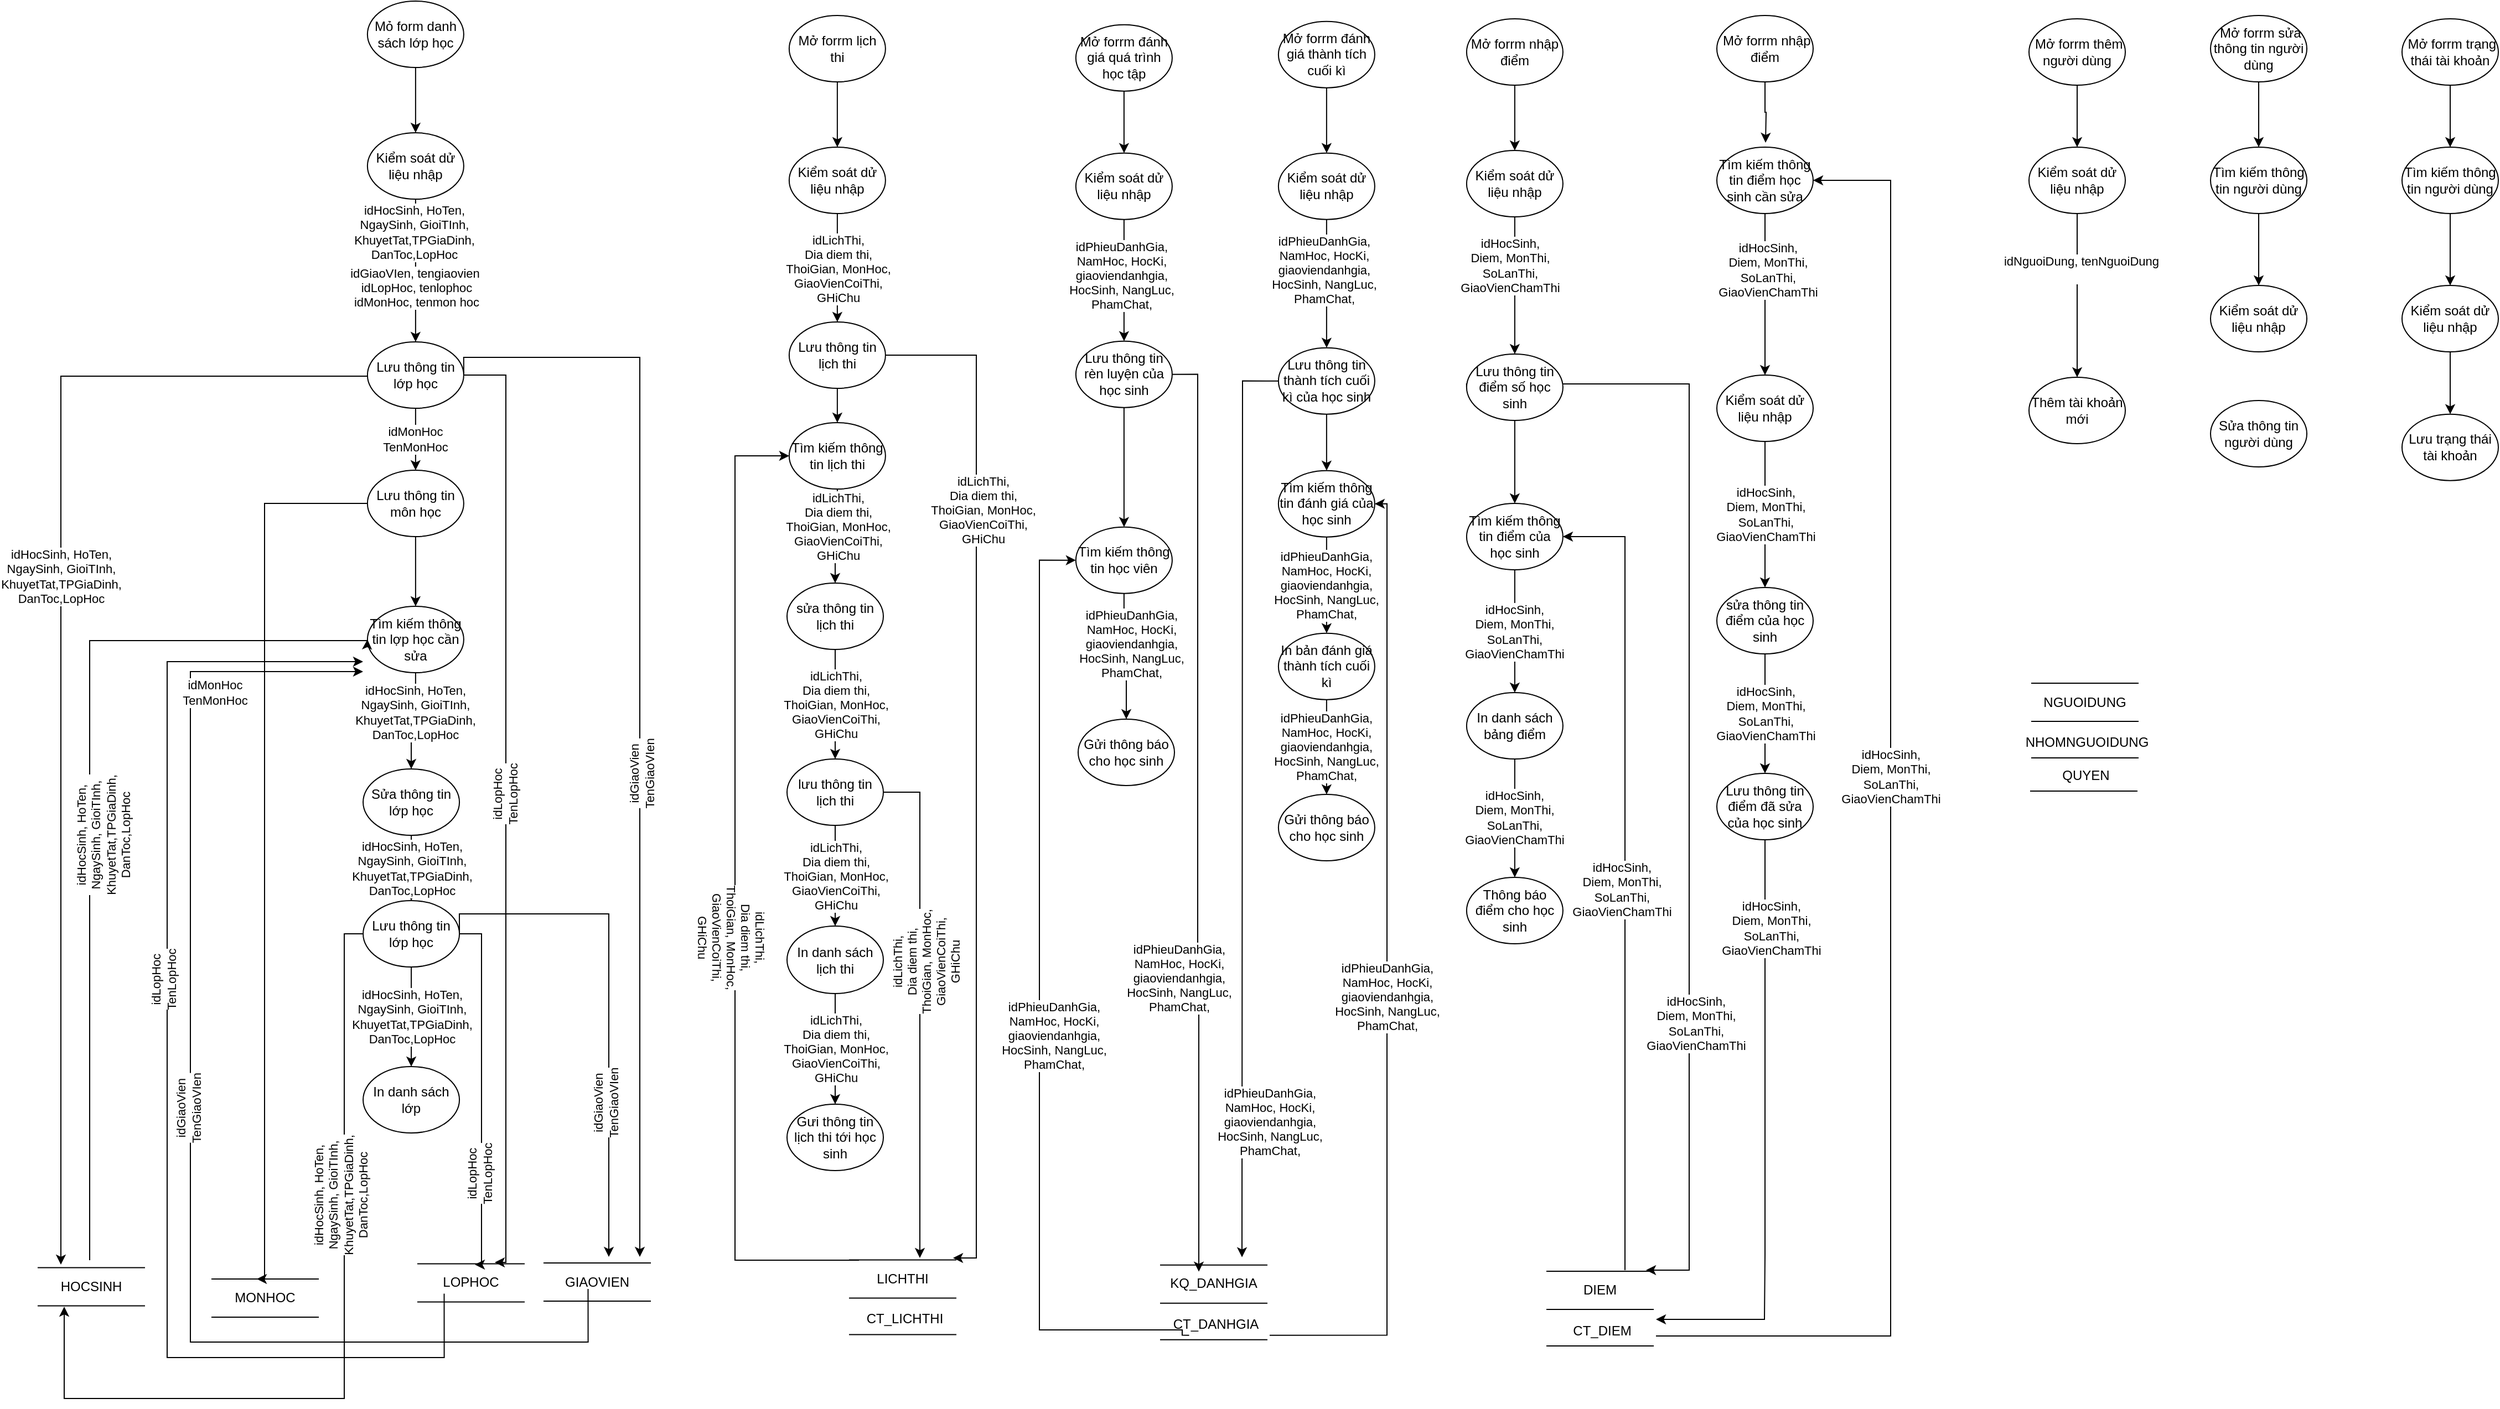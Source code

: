 <mxfile version="14.6.10" type="github">
  <diagram id="HRCuB91BgMO6bVFM-XJB" name="Page-1">
    <mxGraphModel dx="2756" dy="887" grid="0" gridSize="10" guides="1" tooltips="1" connect="1" arrows="1" fold="1" page="1" pageScale="1" pageWidth="1169" pageHeight="827" background="#ffffff" math="0" shadow="0">
      <root>
        <mxCell id="0" />
        <mxCell id="1" parent="0" />
        <mxCell id="DQdRa_5wAz6dzVsRlKzh-37" style="edgeStyle=orthogonalEdgeStyle;rounded=0;orthogonalLoop=1;jettySize=auto;html=1;exitX=0.5;exitY=1;exitDx=0;exitDy=0;entryX=0.5;entryY=0;entryDx=0;entryDy=0;" parent="1" source="DQdRa_5wAz6dzVsRlKzh-1" target="DQdRa_5wAz6dzVsRlKzh-8" edge="1">
          <mxGeometry relative="1" as="geometry" />
        </mxCell>
        <mxCell id="DQdRa_5wAz6dzVsRlKzh-1" value="Mỏ form danh sách lớp học" style="ellipse;whiteSpace=wrap;html=1;" parent="1" vertex="1">
          <mxGeometry x="54.94" y="44" width="87" height="60" as="geometry" />
        </mxCell>
        <mxCell id="DQdRa_5wAz6dzVsRlKzh-38" style="edgeStyle=orthogonalEdgeStyle;rounded=0;orthogonalLoop=1;jettySize=auto;html=1;exitX=0.5;exitY=1;exitDx=0;exitDy=0;entryX=0.5;entryY=0;entryDx=0;entryDy=0;" parent="1" source="DQdRa_5wAz6dzVsRlKzh-3" target="DQdRa_5wAz6dzVsRlKzh-18" edge="1">
          <mxGeometry relative="1" as="geometry" />
        </mxCell>
        <mxCell id="DQdRa_5wAz6dzVsRlKzh-3" value="Mở forrm lịch thi" style="ellipse;whiteSpace=wrap;html=1;" parent="1" vertex="1">
          <mxGeometry x="435.94" y="57" width="87" height="60" as="geometry" />
        </mxCell>
        <mxCell id="DQdRa_5wAz6dzVsRlKzh-39" style="edgeStyle=orthogonalEdgeStyle;rounded=0;orthogonalLoop=1;jettySize=auto;html=1;exitX=0.5;exitY=1;exitDx=0;exitDy=0;entryX=0.5;entryY=0;entryDx=0;entryDy=0;" parent="1" source="DQdRa_5wAz6dzVsRlKzh-4" target="DQdRa_5wAz6dzVsRlKzh-19" edge="1">
          <mxGeometry relative="1" as="geometry" />
        </mxCell>
        <mxCell id="DQdRa_5wAz6dzVsRlKzh-4" value="Mở forrm đánh giá quá trình học tập" style="ellipse;whiteSpace=wrap;html=1;" parent="1" vertex="1">
          <mxGeometry x="694.94" y="65.33" width="87" height="60" as="geometry" />
        </mxCell>
        <mxCell id="DQdRa_5wAz6dzVsRlKzh-40" style="edgeStyle=orthogonalEdgeStyle;rounded=0;orthogonalLoop=1;jettySize=auto;html=1;exitX=0.5;exitY=1;exitDx=0;exitDy=0;entryX=0.5;entryY=0;entryDx=0;entryDy=0;" parent="1" source="DQdRa_5wAz6dzVsRlKzh-5" target="DQdRa_5wAz6dzVsRlKzh-20" edge="1">
          <mxGeometry relative="1" as="geometry" />
        </mxCell>
        <mxCell id="DQdRa_5wAz6dzVsRlKzh-5" value="Mở forrm đánh giá thành tích cuối kì" style="ellipse;whiteSpace=wrap;html=1;" parent="1" vertex="1">
          <mxGeometry x="877.94" y="62.33" width="87" height="60" as="geometry" />
        </mxCell>
        <mxCell id="DQdRa_5wAz6dzVsRlKzh-41" style="edgeStyle=orthogonalEdgeStyle;rounded=0;orthogonalLoop=1;jettySize=auto;html=1;exitX=0.5;exitY=1;exitDx=0;exitDy=0;entryX=0.5;entryY=0;entryDx=0;entryDy=0;" parent="1" source="DQdRa_5wAz6dzVsRlKzh-6" target="DQdRa_5wAz6dzVsRlKzh-21" edge="1">
          <mxGeometry relative="1" as="geometry" />
        </mxCell>
        <mxCell id="DQdRa_5wAz6dzVsRlKzh-6" value="Mở forrm nhập điểm" style="ellipse;whiteSpace=wrap;html=1;" parent="1" vertex="1">
          <mxGeometry x="1047.94" y="60" width="87" height="60" as="geometry" />
        </mxCell>
        <mxCell id="DQdRa_5wAz6dzVsRlKzh-42" style="edgeStyle=orthogonalEdgeStyle;rounded=0;orthogonalLoop=1;jettySize=auto;html=1;exitX=0.5;exitY=1;exitDx=0;exitDy=0;" parent="1" source="DQdRa_5wAz6dzVsRlKzh-7" edge="1">
          <mxGeometry relative="1" as="geometry">
            <mxPoint x="1318" y="172" as="targetPoint" />
          </mxGeometry>
        </mxCell>
        <mxCell id="DQdRa_5wAz6dzVsRlKzh-7" value="&amp;nbsp;Mở forrm nhập điểm" style="ellipse;whiteSpace=wrap;html=1;" parent="1" vertex="1">
          <mxGeometry x="1274" y="57" width="87" height="60" as="geometry" />
        </mxCell>
        <mxCell id="DQdRa_5wAz6dzVsRlKzh-45" style="edgeStyle=orthogonalEdgeStyle;rounded=0;orthogonalLoop=1;jettySize=auto;html=1;exitX=0.5;exitY=1;exitDx=0;exitDy=0;entryX=0.5;entryY=0;entryDx=0;entryDy=0;" parent="1" source="DQdRa_5wAz6dzVsRlKzh-8" target="DQdRa_5wAz6dzVsRlKzh-9" edge="1">
          <mxGeometry relative="1" as="geometry" />
        </mxCell>
        <mxCell id="DQdRa_5wAz6dzVsRlKzh-64" value="&lt;div&gt;idHocSinh, HoTen,&lt;/div&gt;&lt;div&gt; NgaySinh, GioiTInh, &lt;br&gt;&lt;/div&gt;&lt;div&gt;KhuyetTat,TPGiaDinh, &lt;br&gt;&lt;/div&gt;&lt;div&gt;DanToc,LopHoc&lt;/div&gt;" style="edgeLabel;html=1;align=center;verticalAlign=middle;resizable=0;points=[];" parent="DQdRa_5wAz6dzVsRlKzh-45" vertex="1" connectable="0">
          <mxGeometry x="-0.26" y="-2" relative="1" as="geometry">
            <mxPoint y="-18" as="offset" />
          </mxGeometry>
        </mxCell>
        <mxCell id="LD-oFK9vkFttL465IhcC-10" value="idGiaoVIen, tengiaovien&amp;nbsp;&lt;br&gt;idLopHoc, tenlophoc&lt;br&gt;idMonHoc, tenmon hoc" style="edgeLabel;html=1;align=center;verticalAlign=middle;resizable=0;points=[];" parent="DQdRa_5wAz6dzVsRlKzh-45" vertex="1" connectable="0">
          <mxGeometry x="0.23" relative="1" as="geometry">
            <mxPoint as="offset" />
          </mxGeometry>
        </mxCell>
        <mxCell id="DQdRa_5wAz6dzVsRlKzh-8" value="Kiểm soát dử liệu nhập" style="ellipse;whiteSpace=wrap;html=1;" parent="1" vertex="1">
          <mxGeometry x="54.94" y="163" width="87" height="60" as="geometry" />
        </mxCell>
        <mxCell id="DQdRa_5wAz6dzVsRlKzh-50" value="&lt;div&gt;idHocSinh, HoTen,&lt;/div&gt;&lt;div&gt; NgaySinh, GioiTInh, &lt;br&gt;&lt;/div&gt;&lt;div&gt;KhuyetTat,TPGiaDinh, &lt;br&gt;&lt;/div&gt;&lt;div&gt;DanToc,LopHoc&lt;/div&gt;" style="edgeStyle=orthogonalEdgeStyle;rounded=0;orthogonalLoop=1;jettySize=auto;html=1;exitX=0.5;exitY=1;exitDx=0;exitDy=0;" parent="1" source="DQdRa_5wAz6dzVsRlKzh-9" edge="1">
          <mxGeometry x="-0.08" relative="1" as="geometry">
            <mxPoint x="-222" y="1186" as="targetPoint" />
            <Array as="points">
              <mxPoint x="98" y="383" />
              <mxPoint x="-222" y="383" />
            </Array>
            <mxPoint as="offset" />
          </mxGeometry>
        </mxCell>
        <mxCell id="DQdRa_5wAz6dzVsRlKzh-91" value="&lt;meta charset=&quot;utf-8&quot;&gt;&lt;span style=&quot;color: rgb(0, 0, 0); font-family: helvetica; font-size: 11px; font-style: normal; font-weight: 400; letter-spacing: normal; text-align: center; text-indent: 0px; text-transform: none; word-spacing: 0px; background-color: rgb(255, 255, 255); display: inline; float: none;&quot;&gt;idMonHoc&lt;/span&gt;&lt;br style=&quot;color: rgb(0, 0, 0); font-family: helvetica; font-size: 11px; font-style: normal; font-weight: 400; letter-spacing: normal; text-align: center; text-indent: 0px; text-transform: none; word-spacing: 0px;&quot;&gt;&lt;span style=&quot;color: rgb(0, 0, 0); font-family: helvetica; font-size: 11px; font-style: normal; font-weight: 400; letter-spacing: normal; text-align: center; text-indent: 0px; text-transform: none; word-spacing: 0px; background-color: rgb(255, 255, 255); display: inline; float: none;&quot;&gt;TenMonHoc&lt;/span&gt;" style="edgeStyle=orthogonalEdgeStyle;rounded=0;orthogonalLoop=1;jettySize=auto;html=1;exitX=0.5;exitY=1;exitDx=0;exitDy=0;entryX=0.5;entryY=0;entryDx=0;entryDy=0;" parent="1" source="DQdRa_5wAz6dzVsRlKzh-9" target="LD-oFK9vkFttL465IhcC-12" edge="1">
          <mxGeometry relative="1" as="geometry" />
        </mxCell>
        <mxCell id="LD-oFK9vkFttL465IhcC-16" style="edgeStyle=orthogonalEdgeStyle;rounded=0;orthogonalLoop=1;jettySize=auto;html=1;exitX=1;exitY=0.5;exitDx=0;exitDy=0;" parent="1" source="DQdRa_5wAz6dzVsRlKzh-9" edge="1">
          <mxGeometry relative="1" as="geometry">
            <mxPoint x="170" y="1184" as="targetPoint" />
            <Array as="points">
              <mxPoint x="180" y="382" />
              <mxPoint x="180" y="1184" />
            </Array>
          </mxGeometry>
        </mxCell>
        <mxCell id="LD-oFK9vkFttL465IhcC-17" value="idLopHoc&lt;br&gt;TenLopHoc" style="edgeLabel;html=1;align=center;verticalAlign=middle;resizable=0;points=[];rotation=-90;" parent="LD-oFK9vkFttL465IhcC-16" vertex="1" connectable="0">
          <mxGeometry x="0.176" y="-2" relative="1" as="geometry">
            <mxPoint x="1" y="-83" as="offset" />
          </mxGeometry>
        </mxCell>
        <mxCell id="LD-oFK9vkFttL465IhcC-18" style="edgeStyle=orthogonalEdgeStyle;rounded=0;orthogonalLoop=1;jettySize=auto;html=1;exitX=1;exitY=0.5;exitDx=0;exitDy=0;" parent="1" source="DQdRa_5wAz6dzVsRlKzh-9" edge="1">
          <mxGeometry relative="1" as="geometry">
            <mxPoint x="301" y="1179" as="targetPoint" />
            <Array as="points">
              <mxPoint x="142" y="366" />
              <mxPoint x="301" y="366" />
              <mxPoint x="301" y="1179" />
            </Array>
          </mxGeometry>
        </mxCell>
        <mxCell id="LD-oFK9vkFttL465IhcC-19" value="idGiaoVien&lt;br&gt;TenGiaoVIen" style="edgeLabel;html=1;align=center;verticalAlign=middle;resizable=0;points=[];rotation=-90;" parent="LD-oFK9vkFttL465IhcC-18" vertex="1" connectable="0">
          <mxGeometry x="0.116" y="2" relative="1" as="geometry">
            <mxPoint as="offset" />
          </mxGeometry>
        </mxCell>
        <mxCell id="DQdRa_5wAz6dzVsRlKzh-9" value="Lưu thông tin lớp học" style="ellipse;whiteSpace=wrap;html=1;" parent="1" vertex="1">
          <mxGeometry x="54.94" y="352" width="87" height="60" as="geometry" />
        </mxCell>
        <mxCell id="DQdRa_5wAz6dzVsRlKzh-61" style="edgeStyle=orthogonalEdgeStyle;rounded=0;orthogonalLoop=1;jettySize=auto;html=1;exitX=0.5;exitY=1;exitDx=0;exitDy=0;entryX=0.5;entryY=0;entryDx=0;entryDy=0;" parent="1" source="DQdRa_5wAz6dzVsRlKzh-10" target="DQdRa_5wAz6dzVsRlKzh-11" edge="1">
          <mxGeometry relative="1" as="geometry" />
        </mxCell>
        <mxCell id="DQdRa_5wAz6dzVsRlKzh-94" value="&lt;div&gt;idHocSinh, HoTen,&lt;/div&gt;&lt;div&gt; NgaySinh, GioiTInh, &lt;br&gt;&lt;/div&gt;&lt;div&gt;KhuyetTat,TPGiaDinh, &lt;br&gt;&lt;/div&gt;&lt;div&gt;DanToc,LopHoc&lt;/div&gt;" style="edgeLabel;html=1;align=center;verticalAlign=middle;resizable=0;points=[];" parent="DQdRa_5wAz6dzVsRlKzh-61" vertex="1" connectable="0">
          <mxGeometry x="-0.209" y="-1" relative="1" as="geometry">
            <mxPoint as="offset" />
          </mxGeometry>
        </mxCell>
        <mxCell id="DQdRa_5wAz6dzVsRlKzh-10" value="Tìm kiếm thông tin lợp học cần sửa" style="ellipse;whiteSpace=wrap;html=1;" parent="1" vertex="1">
          <mxGeometry x="54.94" y="591" width="87" height="60" as="geometry" />
        </mxCell>
        <mxCell id="DQdRa_5wAz6dzVsRlKzh-62" value="&lt;meta charset=&quot;utf-8&quot;&gt;&lt;div style=&quot;color: rgb(0, 0, 0); font-family: helvetica; font-size: 11px; font-style: normal; font-weight: 400; letter-spacing: normal; text-align: center; text-indent: 0px; text-transform: none; word-spacing: 0px;&quot;&gt;idHocSinh, HoTen,&lt;/div&gt;&lt;div style=&quot;color: rgb(0, 0, 0); font-family: helvetica; font-size: 11px; font-style: normal; font-weight: 400; letter-spacing: normal; text-align: center; text-indent: 0px; text-transform: none; word-spacing: 0px;&quot;&gt;NgaySinh, GioiTInh,&lt;br&gt;&lt;/div&gt;&lt;div style=&quot;color: rgb(0, 0, 0); font-family: helvetica; font-size: 11px; font-style: normal; font-weight: 400; letter-spacing: normal; text-align: center; text-indent: 0px; text-transform: none; word-spacing: 0px;&quot;&gt;KhuyetTat,TPGiaDinh,&lt;br&gt;&lt;/div&gt;&lt;div style=&quot;color: rgb(0, 0, 0); font-family: helvetica; font-size: 11px; font-style: normal; font-weight: 400; letter-spacing: normal; text-align: center; text-indent: 0px; text-transform: none; word-spacing: 0px;&quot;&gt;DanToc,LopHoc&lt;/div&gt;" style="edgeStyle=orthogonalEdgeStyle;rounded=0;orthogonalLoop=1;jettySize=auto;html=1;exitX=0.5;exitY=1;exitDx=0;exitDy=0;entryX=0.5;entryY=0;entryDx=0;entryDy=0;" parent="1" source="DQdRa_5wAz6dzVsRlKzh-11" target="DQdRa_5wAz6dzVsRlKzh-12" edge="1">
          <mxGeometry relative="1" as="geometry" />
        </mxCell>
        <mxCell id="DQdRa_5wAz6dzVsRlKzh-11" value="Sửa thông tin lớp học" style="ellipse;whiteSpace=wrap;html=1;" parent="1" vertex="1">
          <mxGeometry x="51.04" y="738" width="87" height="60" as="geometry" />
        </mxCell>
        <mxCell id="DQdRa_5wAz6dzVsRlKzh-63" value="&lt;div&gt;idHocSinh, HoTen,&lt;/div&gt;&lt;div&gt; NgaySinh, GioiTInh, &lt;br&gt;&lt;/div&gt;&lt;div&gt;KhuyetTat,TPGiaDinh, &lt;br&gt;&lt;/div&gt;&lt;div&gt;DanToc,LopHoc&lt;/div&gt;" style="edgeStyle=orthogonalEdgeStyle;rounded=0;orthogonalLoop=1;jettySize=auto;html=1;exitX=0.5;exitY=1;exitDx=0;exitDy=0;entryX=0.5;entryY=0;entryDx=0;entryDy=0;" parent="1" source="DQdRa_5wAz6dzVsRlKzh-12" target="DQdRa_5wAz6dzVsRlKzh-13" edge="1">
          <mxGeometry relative="1" as="geometry" />
        </mxCell>
        <mxCell id="LD-oFK9vkFttL465IhcC-20" style="edgeStyle=orthogonalEdgeStyle;rounded=0;orthogonalLoop=1;jettySize=auto;html=1;exitX=0;exitY=0.5;exitDx=0;exitDy=0;" parent="1" source="DQdRa_5wAz6dzVsRlKzh-12" edge="1">
          <mxGeometry relative="1" as="geometry">
            <mxPoint x="-219" y="1224" as="targetPoint" />
            <Array as="points">
              <mxPoint x="34" y="887" />
              <mxPoint x="34" y="1307" />
              <mxPoint x="-219" y="1307" />
              <mxPoint x="-219" y="1240" />
            </Array>
          </mxGeometry>
        </mxCell>
        <mxCell id="LD-oFK9vkFttL465IhcC-21" value="&lt;div&gt;idHocSinh, HoTen,&lt;/div&gt;&lt;div&gt;NgaySinh, GioiTInh,&lt;br&gt;&lt;/div&gt;&lt;div&gt;KhuyetTat,TPGiaDinh,&lt;br&gt;&lt;/div&gt;&lt;div&gt;DanToc,LopHoc&lt;/div&gt;" style="edgeLabel;html=1;align=center;verticalAlign=middle;resizable=0;points=[];rotation=-90;" parent="LD-oFK9vkFttL465IhcC-20" vertex="1" connectable="0">
          <mxGeometry x="-0.45" y="1" relative="1" as="geometry">
            <mxPoint x="-4" y="41" as="offset" />
          </mxGeometry>
        </mxCell>
        <mxCell id="LD-oFK9vkFttL465IhcC-22" style="edgeStyle=orthogonalEdgeStyle;rounded=0;orthogonalLoop=1;jettySize=auto;html=1;exitX=1;exitY=0.5;exitDx=0;exitDy=0;" parent="1" source="DQdRa_5wAz6dzVsRlKzh-12" edge="1">
          <mxGeometry relative="1" as="geometry">
            <mxPoint x="152" y="1186" as="targetPoint" />
            <Array as="points">
              <mxPoint x="158" y="887" />
              <mxPoint x="158" y="1186" />
            </Array>
          </mxGeometry>
        </mxCell>
        <mxCell id="LD-oFK9vkFttL465IhcC-23" value="idLopHoc&lt;br&gt;TenLopHoc" style="edgeLabel;html=1;align=center;verticalAlign=middle;resizable=0;points=[];rotation=-90;" parent="LD-oFK9vkFttL465IhcC-22" vertex="1" connectable="0">
          <mxGeometry x="0.188" y="1" relative="1" as="geometry">
            <mxPoint x="-3" y="44" as="offset" />
          </mxGeometry>
        </mxCell>
        <mxCell id="LD-oFK9vkFttL465IhcC-24" style="edgeStyle=orthogonalEdgeStyle;rounded=0;orthogonalLoop=1;jettySize=auto;html=1;exitX=1;exitY=0.5;exitDx=0;exitDy=0;" parent="1" source="DQdRa_5wAz6dzVsRlKzh-12" edge="1">
          <mxGeometry relative="1" as="geometry">
            <mxPoint x="273" y="1179" as="targetPoint" />
            <Array as="points">
              <mxPoint x="138" y="869" />
              <mxPoint x="273" y="869" />
            </Array>
          </mxGeometry>
        </mxCell>
        <mxCell id="LD-oFK9vkFttL465IhcC-25" value="idGiaoVien&lt;br&gt;TenGiaoVIen" style="edgeLabel;html=1;align=center;verticalAlign=middle;resizable=0;points=[];rotation=-90;" parent="LD-oFK9vkFttL465IhcC-24" vertex="1" connectable="0">
          <mxGeometry x="0.4" y="-3" relative="1" as="geometry">
            <mxPoint as="offset" />
          </mxGeometry>
        </mxCell>
        <mxCell id="DQdRa_5wAz6dzVsRlKzh-12" value="Lưu thông tin lớp học" style="ellipse;whiteSpace=wrap;html=1;" parent="1" vertex="1">
          <mxGeometry x="51.04" y="857" width="87" height="60" as="geometry" />
        </mxCell>
        <mxCell id="DQdRa_5wAz6dzVsRlKzh-92" style="edgeStyle=orthogonalEdgeStyle;rounded=0;orthogonalLoop=1;jettySize=auto;html=1;entryX=0;entryY=0.5;entryDx=0;entryDy=0;" parent="1" target="DQdRa_5wAz6dzVsRlKzh-10" edge="1">
          <mxGeometry relative="1" as="geometry">
            <mxPoint x="-196" y="1182" as="sourcePoint" />
            <Array as="points">
              <mxPoint x="-196" y="622" />
            </Array>
          </mxGeometry>
        </mxCell>
        <mxCell id="DQdRa_5wAz6dzVsRlKzh-93" value="&lt;div&gt;idHocSinh, HoTen,&lt;/div&gt;&lt;div&gt; NgaySinh, GioiTInh, &lt;br&gt;&lt;/div&gt;&lt;div&gt;KhuyetTat,TPGiaDinh, &lt;br&gt;&lt;/div&gt;&lt;div&gt;DanToc,LopHoc&lt;/div&gt;" style="edgeLabel;html=1;align=center;verticalAlign=middle;resizable=0;points=[];rotation=-90;" parent="DQdRa_5wAz6dzVsRlKzh-92" vertex="1" connectable="0">
          <mxGeometry x="0.456" y="-2" relative="1" as="geometry">
            <mxPoint x="-19" y="174" as="offset" />
          </mxGeometry>
        </mxCell>
        <mxCell id="DQdRa_5wAz6dzVsRlKzh-13" value="In danh sách lớp" style="ellipse;whiteSpace=wrap;html=1;" parent="1" vertex="1">
          <mxGeometry x="51.04" y="1007" width="87" height="60" as="geometry" />
        </mxCell>
        <mxCell id="DQdRa_5wAz6dzVsRlKzh-51" style="edgeStyle=orthogonalEdgeStyle;rounded=0;orthogonalLoop=1;jettySize=auto;html=1;exitX=0.5;exitY=1;exitDx=0;exitDy=0;entryX=0.5;entryY=0;entryDx=0;entryDy=0;" parent="1" source="DQdRa_5wAz6dzVsRlKzh-15" target="DQdRa_5wAz6dzVsRlKzh-16" edge="1">
          <mxGeometry relative="1" as="geometry" />
        </mxCell>
        <mxCell id="DQdRa_5wAz6dzVsRlKzh-95" style="edgeStyle=orthogonalEdgeStyle;rounded=0;orthogonalLoop=1;jettySize=auto;html=1;exitX=1;exitY=0.5;exitDx=0;exitDy=0;" parent="1" source="DQdRa_5wAz6dzVsRlKzh-15" edge="1">
          <mxGeometry relative="1" as="geometry">
            <mxPoint x="584" y="1180" as="targetPoint" />
            <Array as="points">
              <mxPoint x="605" y="364" />
              <mxPoint x="605" y="1180" />
            </Array>
          </mxGeometry>
        </mxCell>
        <mxCell id="DQdRa_5wAz6dzVsRlKzh-98" value="&lt;div&gt;idLichThi, &lt;br&gt;&lt;/div&gt;&lt;div&gt;Dia diem thi, &lt;br&gt;&lt;/div&gt;&lt;div&gt;ThoiGian, MonHoc, &lt;br&gt;&lt;/div&gt;&lt;div&gt;GiaoVienCoiThi, &lt;br&gt;&lt;/div&gt;&lt;div&gt;GHiChu&lt;/div&gt;" style="edgeLabel;html=1;align=center;verticalAlign=middle;resizable=0;points=[];" parent="DQdRa_5wAz6dzVsRlKzh-95" vertex="1" connectable="0">
          <mxGeometry x="-0.446" y="1" relative="1" as="geometry">
            <mxPoint x="5" y="-33" as="offset" />
          </mxGeometry>
        </mxCell>
        <mxCell id="DQdRa_5wAz6dzVsRlKzh-15" value="Lưu thông tin lịch thi" style="ellipse;whiteSpace=wrap;html=1;" parent="1" vertex="1">
          <mxGeometry x="435.94" y="334" width="87" height="60" as="geometry" />
        </mxCell>
        <mxCell id="DQdRa_5wAz6dzVsRlKzh-60" style="edgeStyle=orthogonalEdgeStyle;rounded=0;orthogonalLoop=1;jettySize=auto;html=1;exitX=0.5;exitY=1;exitDx=0;exitDy=0;entryX=0.5;entryY=0;entryDx=0;entryDy=0;" parent="1" source="DQdRa_5wAz6dzVsRlKzh-16" target="LD-oFK9vkFttL465IhcC-26" edge="1">
          <mxGeometry relative="1" as="geometry" />
        </mxCell>
        <mxCell id="DQdRa_5wAz6dzVsRlKzh-101" value="&lt;div&gt;idLichThi, &lt;br&gt;&lt;/div&gt;&lt;div&gt;Dia diem thi, &lt;br&gt;&lt;/div&gt;&lt;div&gt;ThoiGian, MonHoc, &lt;br&gt;&lt;/div&gt;&lt;div&gt;GiaoVienCoiThi, &lt;br&gt;&lt;/div&gt;&lt;div&gt;GHiChu&lt;/div&gt;" style="edgeLabel;html=1;align=center;verticalAlign=middle;resizable=0;points=[];" parent="DQdRa_5wAz6dzVsRlKzh-60" vertex="1" connectable="0">
          <mxGeometry x="-0.301" relative="1" as="geometry">
            <mxPoint y="3" as="offset" />
          </mxGeometry>
        </mxCell>
        <mxCell id="DQdRa_5wAz6dzVsRlKzh-16" value="Tìm kiếm thông tin lịch thi" style="ellipse;whiteSpace=wrap;html=1;" parent="1" vertex="1">
          <mxGeometry x="435.94" y="425" width="87" height="60" as="geometry" />
        </mxCell>
        <mxCell id="DQdRa_5wAz6dzVsRlKzh-99" style="edgeStyle=orthogonalEdgeStyle;rounded=0;orthogonalLoop=1;jettySize=auto;html=1;entryX=0;entryY=0.5;entryDx=0;entryDy=0;" parent="1" target="DQdRa_5wAz6dzVsRlKzh-16" edge="1">
          <mxGeometry relative="1" as="geometry">
            <mxPoint x="499" y="1182" as="sourcePoint" />
            <Array as="points">
              <mxPoint x="387" y="1182" />
              <mxPoint x="387" y="455" />
            </Array>
          </mxGeometry>
        </mxCell>
        <mxCell id="DQdRa_5wAz6dzVsRlKzh-100" value="&lt;div&gt;idLichThi, &lt;br&gt;&lt;/div&gt;&lt;div&gt;Dia diem thi, &lt;br&gt;&lt;/div&gt;&lt;div&gt;ThoiGian, MonHoc, &lt;br&gt;&lt;/div&gt;&lt;div&gt;GiaoVienCoiThi, &lt;br&gt;&lt;/div&gt;&lt;div&gt;GHiChu&lt;/div&gt;" style="edgeLabel;html=1;align=center;verticalAlign=middle;resizable=0;points=[];rotation=90;" parent="DQdRa_5wAz6dzVsRlKzh-99" vertex="1" connectable="0">
          <mxGeometry x="0.256" y="1" relative="1" as="geometry">
            <mxPoint x="-2" y="153" as="offset" />
          </mxGeometry>
        </mxCell>
        <mxCell id="DQdRa_5wAz6dzVsRlKzh-17" value="Gưi thông tin lịch thi tới học sinh" style="ellipse;whiteSpace=wrap;html=1;" parent="1" vertex="1">
          <mxGeometry x="434" y="1041" width="87" height="60" as="geometry" />
        </mxCell>
        <mxCell id="DQdRa_5wAz6dzVsRlKzh-96" style="edgeStyle=orthogonalEdgeStyle;rounded=0;orthogonalLoop=1;jettySize=auto;html=1;exitX=0.5;exitY=1;exitDx=0;exitDy=0;entryX=0.5;entryY=0;entryDx=0;entryDy=0;" parent="1" source="DQdRa_5wAz6dzVsRlKzh-18" target="DQdRa_5wAz6dzVsRlKzh-15" edge="1">
          <mxGeometry relative="1" as="geometry" />
        </mxCell>
        <mxCell id="DQdRa_5wAz6dzVsRlKzh-97" value="&lt;div&gt;idLichThi, &lt;br&gt;&lt;/div&gt;&lt;div&gt;Dia diem thi, &lt;br&gt;&lt;/div&gt;&lt;div&gt;ThoiGian, MonHoc, &lt;br&gt;&lt;/div&gt;&lt;div&gt;GiaoVienCoiThi, &lt;br&gt;&lt;/div&gt;&lt;div&gt;GHiChu&lt;/div&gt;" style="edgeLabel;html=1;align=center;verticalAlign=middle;resizable=0;points=[];" parent="DQdRa_5wAz6dzVsRlKzh-96" vertex="1" connectable="0">
          <mxGeometry x="-0.273" y="-3" relative="1" as="geometry">
            <mxPoint x="3" y="14" as="offset" />
          </mxGeometry>
        </mxCell>
        <mxCell id="DQdRa_5wAz6dzVsRlKzh-18" value="Kiểm soát dử liệu nhập" style="ellipse;whiteSpace=wrap;html=1;" parent="1" vertex="1">
          <mxGeometry x="435.94" y="176" width="87" height="60" as="geometry" />
        </mxCell>
        <mxCell id="DQdRa_5wAz6dzVsRlKzh-102" style="edgeStyle=orthogonalEdgeStyle;rounded=0;orthogonalLoop=1;jettySize=auto;html=1;exitX=0.5;exitY=1;exitDx=0;exitDy=0;entryX=0.5;entryY=0;entryDx=0;entryDy=0;" parent="1" source="DQdRa_5wAz6dzVsRlKzh-19" target="DQdRa_5wAz6dzVsRlKzh-24" edge="1">
          <mxGeometry relative="1" as="geometry" />
        </mxCell>
        <mxCell id="DQdRa_5wAz6dzVsRlKzh-103" value="&lt;div&gt;idPhieuDanhGia, &lt;br&gt;&lt;/div&gt;&lt;div&gt;NamHoc, HocKi, &lt;br&gt;&lt;/div&gt;&lt;div&gt;giaoviendanhgia, &lt;br&gt;&lt;/div&gt;&lt;div&gt;HocSinh, NangLuc, &lt;br&gt;&lt;/div&gt;&lt;div&gt;PhamChat, &lt;/div&gt;" style="edgeLabel;html=1;align=center;verticalAlign=middle;resizable=0;points=[];" parent="DQdRa_5wAz6dzVsRlKzh-102" vertex="1" connectable="0">
          <mxGeometry x="-0.288" y="-3" relative="1" as="geometry">
            <mxPoint y="11" as="offset" />
          </mxGeometry>
        </mxCell>
        <mxCell id="DQdRa_5wAz6dzVsRlKzh-19" value="Kiểm soát dử liệu nhập" style="ellipse;whiteSpace=wrap;html=1;" parent="1" vertex="1">
          <mxGeometry x="694.94" y="181.33" width="87" height="60" as="geometry" />
        </mxCell>
        <mxCell id="DQdRa_5wAz6dzVsRlKzh-48" style="edgeStyle=orthogonalEdgeStyle;rounded=0;orthogonalLoop=1;jettySize=auto;html=1;exitX=0.5;exitY=1;exitDx=0;exitDy=0;" parent="1" source="DQdRa_5wAz6dzVsRlKzh-20" target="DQdRa_5wAz6dzVsRlKzh-27" edge="1">
          <mxGeometry relative="1" as="geometry" />
        </mxCell>
        <mxCell id="DQdRa_5wAz6dzVsRlKzh-110" value="&lt;div&gt;idPhieuDanhGia, &lt;br&gt;&lt;/div&gt;&lt;div&gt;NamHoc, HocKi, &lt;br&gt;&lt;/div&gt;&lt;div&gt;giaoviendanhgia, &lt;br&gt;&lt;/div&gt;&lt;div&gt;HocSinh, NangLuc, &lt;br&gt;&lt;/div&gt;&lt;div&gt;PhamChat, &lt;/div&gt;" style="edgeLabel;html=1;align=center;verticalAlign=middle;resizable=0;points=[];" parent="DQdRa_5wAz6dzVsRlKzh-48" vertex="1" connectable="0">
          <mxGeometry x="-0.223" y="-3" relative="1" as="geometry">
            <mxPoint as="offset" />
          </mxGeometry>
        </mxCell>
        <mxCell id="DQdRa_5wAz6dzVsRlKzh-20" value="Kiểm soát dử liệu nhập" style="ellipse;whiteSpace=wrap;html=1;" parent="1" vertex="1">
          <mxGeometry x="877.94" y="181.33" width="87" height="60" as="geometry" />
        </mxCell>
        <mxCell id="DQdRa_5wAz6dzVsRlKzh-49" style="edgeStyle=orthogonalEdgeStyle;rounded=0;orthogonalLoop=1;jettySize=auto;html=1;exitX=0.5;exitY=1;exitDx=0;exitDy=0;" parent="1" source="DQdRa_5wAz6dzVsRlKzh-21" target="DQdRa_5wAz6dzVsRlKzh-30" edge="1">
          <mxGeometry relative="1" as="geometry" />
        </mxCell>
        <mxCell id="DQdRa_5wAz6dzVsRlKzh-114" value="&lt;div&gt;idHocSinh, &lt;br&gt;&lt;/div&gt;&lt;div&gt;Diem, MonThi, &lt;br&gt;&lt;/div&gt;&lt;div&gt;SoLanThi, &lt;br&gt;&lt;/div&gt;&lt;div&gt;GiaoVienChamThi&lt;/div&gt;" style="edgeLabel;html=1;align=center;verticalAlign=middle;resizable=0;points=[];" parent="DQdRa_5wAz6dzVsRlKzh-49" vertex="1" connectable="0">
          <mxGeometry x="-0.292" y="-5" relative="1" as="geometry">
            <mxPoint as="offset" />
          </mxGeometry>
        </mxCell>
        <mxCell id="DQdRa_5wAz6dzVsRlKzh-21" value="Kiểm soát dử liệu nhập" style="ellipse;whiteSpace=wrap;html=1;" parent="1" vertex="1">
          <mxGeometry x="1047.94" y="179" width="87" height="60" as="geometry" />
        </mxCell>
        <mxCell id="DQdRa_5wAz6dzVsRlKzh-55" value="&lt;div&gt;idHocSinh, &lt;br&gt;&lt;/div&gt;&lt;div&gt;Diem, MonThi, &lt;br&gt;&lt;/div&gt;&lt;div&gt;SoLanThi, &lt;br&gt;&lt;/div&gt;&lt;div&gt;GiaoVienChamThi&lt;/div&gt;" style="edgeStyle=orthogonalEdgeStyle;rounded=0;orthogonalLoop=1;jettySize=auto;html=1;exitX=0.5;exitY=1;exitDx=0;exitDy=0;entryX=0.5;entryY=0;entryDx=0;entryDy=0;" parent="1" source="DQdRa_5wAz6dzVsRlKzh-22" target="LD-oFK9vkFttL465IhcC-40" edge="1">
          <mxGeometry relative="1" as="geometry">
            <mxPoint x="1313.5" y="543.0" as="targetPoint" />
            <mxPoint as="offset" />
          </mxGeometry>
        </mxCell>
        <mxCell id="DQdRa_5wAz6dzVsRlKzh-22" value="Kiểm soát dử liệu nhập" style="ellipse;whiteSpace=wrap;html=1;" parent="1" vertex="1">
          <mxGeometry x="1274" y="382" width="87" height="60" as="geometry" />
        </mxCell>
        <mxCell id="DQdRa_5wAz6dzVsRlKzh-59" value="&lt;div&gt;idPhieuDanhGia, &lt;br&gt;&lt;/div&gt;&lt;div&gt;NamHoc, HocKi, &lt;br&gt;&lt;/div&gt;&lt;div&gt;giaoviendanhgia, &lt;br&gt;&lt;/div&gt;&lt;div&gt;HocSinh, NangLuc, &lt;br&gt;&lt;/div&gt;&lt;div&gt;PhamChat, &lt;/div&gt;" style="edgeStyle=orthogonalEdgeStyle;rounded=0;orthogonalLoop=1;jettySize=auto;html=1;exitX=0.5;exitY=1;exitDx=0;exitDy=0;" parent="1" source="DQdRa_5wAz6dzVsRlKzh-23" target="DQdRa_5wAz6dzVsRlKzh-25" edge="1">
          <mxGeometry x="-0.213" y="7" relative="1" as="geometry">
            <mxPoint as="offset" />
          </mxGeometry>
        </mxCell>
        <mxCell id="DQdRa_5wAz6dzVsRlKzh-23" value="Tìm kiếm thông tin học viên" style="ellipse;whiteSpace=wrap;html=1;" parent="1" vertex="1">
          <mxGeometry x="694.94" y="519.33" width="87" height="60" as="geometry" />
        </mxCell>
        <mxCell id="DQdRa_5wAz6dzVsRlKzh-52" style="edgeStyle=orthogonalEdgeStyle;rounded=0;orthogonalLoop=1;jettySize=auto;html=1;exitX=0.5;exitY=1;exitDx=0;exitDy=0;entryX=0.5;entryY=0;entryDx=0;entryDy=0;" parent="1" source="DQdRa_5wAz6dzVsRlKzh-24" target="DQdRa_5wAz6dzVsRlKzh-23" edge="1">
          <mxGeometry relative="1" as="geometry" />
        </mxCell>
        <mxCell id="DQdRa_5wAz6dzVsRlKzh-104" style="edgeStyle=orthogonalEdgeStyle;rounded=0;orthogonalLoop=1;jettySize=auto;html=1;exitX=1;exitY=0.5;exitDx=0;exitDy=0;" parent="1" source="DQdRa_5wAz6dzVsRlKzh-24" edge="1">
          <mxGeometry relative="1" as="geometry">
            <mxPoint x="806" y="1192.33" as="targetPoint" />
            <Array as="points">
              <mxPoint x="805" y="381.33" />
              <mxPoint x="805" y="946.33" />
              <mxPoint x="806" y="946.33" />
            </Array>
          </mxGeometry>
        </mxCell>
        <mxCell id="DQdRa_5wAz6dzVsRlKzh-105" value="&lt;div&gt;idPhieuDanhGia, &lt;br&gt;&lt;/div&gt;&lt;div&gt;NamHoc, HocKi, &lt;br&gt;&lt;/div&gt;&lt;div&gt;giaoviendanhgia, &lt;br&gt;&lt;/div&gt;&lt;div&gt;HocSinh, NangLuc, &lt;br&gt;&lt;/div&gt;&lt;div&gt;PhamChat, &lt;/div&gt;" style="edgeLabel;html=1;align=center;verticalAlign=middle;resizable=0;points=[];" parent="DQdRa_5wAz6dzVsRlKzh-104" vertex="1" connectable="0">
          <mxGeometry x="-0.054" relative="1" as="geometry">
            <mxPoint x="-17" y="174" as="offset" />
          </mxGeometry>
        </mxCell>
        <mxCell id="DQdRa_5wAz6dzVsRlKzh-24" value="Lưu thông tin rèn luyện của học sinh" style="ellipse;whiteSpace=wrap;html=1;" parent="1" vertex="1">
          <mxGeometry x="694.94" y="351.33" width="87" height="60" as="geometry" />
        </mxCell>
        <mxCell id="DQdRa_5wAz6dzVsRlKzh-25" value="Gửi thông báo cho học sinh" style="ellipse;whiteSpace=wrap;html=1;" parent="1" vertex="1">
          <mxGeometry x="697" y="693" width="87" height="60" as="geometry" />
        </mxCell>
        <mxCell id="DQdRa_5wAz6dzVsRlKzh-53" value="" style="edgeStyle=orthogonalEdgeStyle;rounded=0;orthogonalLoop=1;jettySize=auto;html=1;exitX=0.5;exitY=1;exitDx=0;exitDy=0;entryX=0.5;entryY=0;entryDx=0;entryDy=0;" parent="1" source="DQdRa_5wAz6dzVsRlKzh-27" target="DQdRa_5wAz6dzVsRlKzh-28" edge="1">
          <mxGeometry relative="1" as="geometry" />
        </mxCell>
        <mxCell id="DQdRa_5wAz6dzVsRlKzh-109" style="edgeStyle=orthogonalEdgeStyle;rounded=0;orthogonalLoop=1;jettySize=auto;html=1;exitX=0;exitY=0.5;exitDx=0;exitDy=0;" parent="1" source="DQdRa_5wAz6dzVsRlKzh-27" edge="1">
          <mxGeometry relative="1" as="geometry">
            <mxPoint x="845" y="1179.33" as="targetPoint" />
          </mxGeometry>
        </mxCell>
        <mxCell id="DQdRa_5wAz6dzVsRlKzh-111" value="&lt;div&gt;idPhieuDanhGia, &lt;br&gt;&lt;/div&gt;&lt;div&gt;NamHoc, HocKi, &lt;br&gt;&lt;/div&gt;&lt;div&gt;giaoviendanhgia, &lt;br&gt;&lt;/div&gt;&lt;div&gt;HocSinh, NangLuc, &lt;br&gt;&lt;/div&gt;&lt;div&gt;PhamChat, &lt;/div&gt;" style="edgeLabel;html=1;align=center;verticalAlign=middle;resizable=0;points=[];" parent="DQdRa_5wAz6dzVsRlKzh-109" vertex="1" connectable="0">
          <mxGeometry x="0.306" relative="1" as="geometry">
            <mxPoint x="25" y="163" as="offset" />
          </mxGeometry>
        </mxCell>
        <mxCell id="DQdRa_5wAz6dzVsRlKzh-27" value="Lưu thông tin thành tích cuối kì của học sinh" style="ellipse;whiteSpace=wrap;html=1;" parent="1" vertex="1">
          <mxGeometry x="877.94" y="357.33" width="87" height="60" as="geometry" />
        </mxCell>
        <mxCell id="DQdRa_5wAz6dzVsRlKzh-58" value="&lt;div&gt;idPhieuDanhGia, &lt;br&gt;&lt;/div&gt;&lt;div&gt;NamHoc, HocKi, &lt;br&gt;&lt;/div&gt;&lt;div&gt;giaoviendanhgia, &lt;br&gt;&lt;/div&gt;&lt;div&gt;HocSinh, NangLuc, &lt;br&gt;&lt;/div&gt;&lt;div&gt;PhamChat, &lt;/div&gt;" style="edgeStyle=orthogonalEdgeStyle;rounded=0;orthogonalLoop=1;jettySize=auto;html=1;exitX=0.5;exitY=1;exitDx=0;exitDy=0;entryX=0.5;entryY=0;entryDx=0;entryDy=0;" parent="1" source="DQdRa_5wAz6dzVsRlKzh-28" target="DQdRa_5wAz6dzVsRlKzh-29" edge="1">
          <mxGeometry relative="1" as="geometry" />
        </mxCell>
        <mxCell id="DQdRa_5wAz6dzVsRlKzh-28" value="Tìm kiếm thông tin đánh giá của học sinh" style="ellipse;whiteSpace=wrap;html=1;" parent="1" vertex="1">
          <mxGeometry x="877.94" y="468.33" width="87" height="60" as="geometry" />
        </mxCell>
        <mxCell id="LD-oFK9vkFttL465IhcC-37" value="&lt;meta charset=&quot;utf-8&quot;&gt;&lt;div style=&quot;color: rgb(0, 0, 0); font-family: helvetica; font-size: 11px; font-style: normal; font-weight: 400; letter-spacing: normal; text-align: center; text-indent: 0px; text-transform: none; word-spacing: 0px;&quot;&gt;idPhieuDanhGia,&lt;br&gt;&lt;/div&gt;&lt;div style=&quot;color: rgb(0, 0, 0); font-family: helvetica; font-size: 11px; font-style: normal; font-weight: 400; letter-spacing: normal; text-align: center; text-indent: 0px; text-transform: none; word-spacing: 0px;&quot;&gt;NamHoc, HocKi,&lt;br&gt;&lt;/div&gt;&lt;div style=&quot;color: rgb(0, 0, 0); font-family: helvetica; font-size: 11px; font-style: normal; font-weight: 400; letter-spacing: normal; text-align: center; text-indent: 0px; text-transform: none; word-spacing: 0px;&quot;&gt;giaoviendanhgia,&lt;br&gt;&lt;/div&gt;&lt;div style=&quot;color: rgb(0, 0, 0); font-family: helvetica; font-size: 11px; font-style: normal; font-weight: 400; letter-spacing: normal; text-align: center; text-indent: 0px; text-transform: none; word-spacing: 0px;&quot;&gt;HocSinh, NangLuc,&lt;br&gt;&lt;/div&gt;&lt;div style=&quot;color: rgb(0, 0, 0); font-family: helvetica; font-size: 11px; font-style: normal; font-weight: 400; letter-spacing: normal; text-align: center; text-indent: 0px; text-transform: none; word-spacing: 0px;&quot;&gt;PhamChat,&lt;/div&gt;" style="edgeStyle=orthogonalEdgeStyle;rounded=0;orthogonalLoop=1;jettySize=auto;html=1;exitX=0.5;exitY=1;exitDx=0;exitDy=0;entryX=0.5;entryY=0;entryDx=0;entryDy=0;" parent="1" source="DQdRa_5wAz6dzVsRlKzh-29" target="LD-oFK9vkFttL465IhcC-36" edge="1">
          <mxGeometry relative="1" as="geometry" />
        </mxCell>
        <mxCell id="DQdRa_5wAz6dzVsRlKzh-29" value="In bản đánh giá thành tích cuối kì" style="ellipse;whiteSpace=wrap;html=1;" parent="1" vertex="1">
          <mxGeometry x="877.94" y="615.33" width="87" height="60" as="geometry" />
        </mxCell>
        <mxCell id="DQdRa_5wAz6dzVsRlKzh-54" style="edgeStyle=orthogonalEdgeStyle;rounded=0;orthogonalLoop=1;jettySize=auto;html=1;exitX=0.5;exitY=1;exitDx=0;exitDy=0;" parent="1" source="DQdRa_5wAz6dzVsRlKzh-30" target="DQdRa_5wAz6dzVsRlKzh-31" edge="1">
          <mxGeometry relative="1" as="geometry" />
        </mxCell>
        <mxCell id="DQdRa_5wAz6dzVsRlKzh-107" style="edgeStyle=orthogonalEdgeStyle;rounded=0;orthogonalLoop=1;jettySize=auto;html=1;exitX=0;exitY=0.5;exitDx=0;exitDy=0;" parent="1" source="DQdRa_5wAz6dzVsRlKzh-30" edge="1">
          <mxGeometry relative="1" as="geometry">
            <mxPoint x="1210" y="1191" as="targetPoint" />
            <Array as="points">
              <mxPoint x="1048" y="390" />
              <mxPoint x="1249" y="390" />
              <mxPoint x="1249" y="1191" />
            </Array>
          </mxGeometry>
        </mxCell>
        <mxCell id="LD-oFK9vkFttL465IhcC-42" value="&lt;div&gt;idHocSinh,&lt;br&gt;&lt;/div&gt;&lt;div&gt;Diem, MonThi,&lt;br&gt;&lt;/div&gt;&lt;div&gt;SoLanThi,&lt;br&gt;&lt;/div&gt;&lt;div&gt;GiaoVienChamThi&lt;/div&gt;" style="edgeLabel;html=1;align=center;verticalAlign=middle;resizable=0;points=[];" parent="DQdRa_5wAz6dzVsRlKzh-107" vertex="1" connectable="0">
          <mxGeometry x="0.403" relative="1" as="geometry">
            <mxPoint x="6" y="49" as="offset" />
          </mxGeometry>
        </mxCell>
        <mxCell id="DQdRa_5wAz6dzVsRlKzh-30" value="Lưu thông tin điểm số học sinh" style="ellipse;whiteSpace=wrap;html=1;" parent="1" vertex="1">
          <mxGeometry x="1047.94" y="363" width="87" height="60" as="geometry" />
        </mxCell>
        <mxCell id="DQdRa_5wAz6dzVsRlKzh-57" value="&lt;div&gt;idHocSinh, &lt;br&gt;&lt;/div&gt;&lt;div&gt;Diem, MonThi, &lt;br&gt;&lt;/div&gt;&lt;div&gt;SoLanThi, &lt;br&gt;&lt;/div&gt;&lt;div&gt;GiaoVienChamThi&lt;/div&gt;" style="edgeStyle=orthogonalEdgeStyle;rounded=0;orthogonalLoop=1;jettySize=auto;html=1;exitX=0.5;exitY=1;exitDx=0;exitDy=0;entryX=0.5;entryY=0;entryDx=0;entryDy=0;" parent="1" source="DQdRa_5wAz6dzVsRlKzh-31" target="DQdRa_5wAz6dzVsRlKzh-32" edge="1">
          <mxGeometry relative="1" as="geometry" />
        </mxCell>
        <mxCell id="DQdRa_5wAz6dzVsRlKzh-31" value="Tìm kiếm thông tin điểm của học sinh" style="ellipse;whiteSpace=wrap;html=1;" parent="1" vertex="1">
          <mxGeometry x="1047.94" y="498" width="87" height="60" as="geometry" />
        </mxCell>
        <mxCell id="LD-oFK9vkFttL465IhcC-39" value="&lt;meta charset=&quot;utf-8&quot;&gt;&lt;div style=&quot;color: rgb(0, 0, 0); font-family: helvetica; font-size: 11px; font-style: normal; font-weight: 400; letter-spacing: normal; text-align: center; text-indent: 0px; text-transform: none; word-spacing: 0px;&quot;&gt;idHocSinh,&lt;br&gt;&lt;/div&gt;&lt;div style=&quot;color: rgb(0, 0, 0); font-family: helvetica; font-size: 11px; font-style: normal; font-weight: 400; letter-spacing: normal; text-align: center; text-indent: 0px; text-transform: none; word-spacing: 0px;&quot;&gt;Diem, MonThi,&lt;br&gt;&lt;/div&gt;&lt;div style=&quot;color: rgb(0, 0, 0); font-family: helvetica; font-size: 11px; font-style: normal; font-weight: 400; letter-spacing: normal; text-align: center; text-indent: 0px; text-transform: none; word-spacing: 0px;&quot;&gt;SoLanThi,&lt;br&gt;&lt;/div&gt;&lt;div style=&quot;color: rgb(0, 0, 0); font-family: helvetica; font-size: 11px; font-style: normal; font-weight: 400; letter-spacing: normal; text-align: center; text-indent: 0px; text-transform: none; word-spacing: 0px;&quot;&gt;GiaoVienChamThi&lt;/div&gt;" style="edgeStyle=orthogonalEdgeStyle;rounded=0;orthogonalLoop=1;jettySize=auto;html=1;exitX=0.5;exitY=1;exitDx=0;exitDy=0;" parent="1" source="DQdRa_5wAz6dzVsRlKzh-32" target="LD-oFK9vkFttL465IhcC-38" edge="1">
          <mxGeometry relative="1" as="geometry">
            <Array as="points">
              <mxPoint x="1091" y="785" />
              <mxPoint x="1091" y="785" />
            </Array>
          </mxGeometry>
        </mxCell>
        <mxCell id="DQdRa_5wAz6dzVsRlKzh-32" value="In danh sách bảng điểm" style="ellipse;whiteSpace=wrap;html=1;" parent="1" vertex="1">
          <mxGeometry x="1047.94" y="669" width="87" height="60" as="geometry" />
        </mxCell>
        <mxCell id="DQdRa_5wAz6dzVsRlKzh-43" style="edgeStyle=orthogonalEdgeStyle;rounded=0;orthogonalLoop=1;jettySize=auto;html=1;exitX=0.5;exitY=1;exitDx=0;exitDy=0;entryX=0.5;entryY=0;entryDx=0;entryDy=0;" parent="1" source="DQdRa_5wAz6dzVsRlKzh-33" target="DQdRa_5wAz6dzVsRlKzh-22" edge="1">
          <mxGeometry relative="1" as="geometry" />
        </mxCell>
        <mxCell id="DQdRa_5wAz6dzVsRlKzh-44" value="Text" style="edgeLabel;html=1;align=center;verticalAlign=middle;resizable=0;points=[];" parent="DQdRa_5wAz6dzVsRlKzh-43" vertex="1" connectable="0">
          <mxGeometry x="-0.178" y="1" relative="1" as="geometry">
            <mxPoint as="offset" />
          </mxGeometry>
        </mxCell>
        <mxCell id="DQdRa_5wAz6dzVsRlKzh-115" value="&lt;div&gt;idHocSinh, &lt;br&gt;&lt;/div&gt;&lt;div&gt;Diem, MonThi, &lt;br&gt;&lt;/div&gt;&lt;div&gt;SoLanThi, &lt;br&gt;&lt;/div&gt;&lt;div&gt;GiaoVienChamThi&lt;/div&gt;" style="edgeLabel;html=1;align=center;verticalAlign=middle;resizable=0;points=[];" parent="DQdRa_5wAz6dzVsRlKzh-43" vertex="1" connectable="0">
          <mxGeometry x="-0.302" y="2" relative="1" as="geometry">
            <mxPoint as="offset" />
          </mxGeometry>
        </mxCell>
        <mxCell id="DQdRa_5wAz6dzVsRlKzh-33" value="Tìm kiếm thông tin điểm học sinh cần sửa" style="ellipse;whiteSpace=wrap;html=1;" parent="1" vertex="1">
          <mxGeometry x="1274" y="176" width="87" height="60" as="geometry" />
        </mxCell>
        <mxCell id="DQdRa_5wAz6dzVsRlKzh-108" style="edgeStyle=orthogonalEdgeStyle;rounded=0;orthogonalLoop=1;jettySize=auto;html=1;exitX=0.5;exitY=1;exitDx=0;exitDy=0;entryX=1;entryY=0;entryDx=0;entryDy=0;" parent="1" source="DQdRa_5wAz6dzVsRlKzh-35" target="DQdRa_5wAz6dzVsRlKzh-85" edge="1">
          <mxGeometry relative="1" as="geometry">
            <Array as="points">
              <mxPoint x="1317" y="1177" />
              <mxPoint x="1317" y="1235" />
            </Array>
            <mxPoint x="1206" y="1191" as="targetPoint" />
          </mxGeometry>
        </mxCell>
        <mxCell id="DQdRa_5wAz6dzVsRlKzh-116" value="&lt;div&gt;idHocSinh, &lt;br&gt;&lt;/div&gt;&lt;div&gt;Diem, MonThi, &lt;br&gt;&lt;/div&gt;&lt;div&gt;SoLanThi, &lt;br&gt;&lt;/div&gt;&lt;div&gt;GiaoVienChamThi&lt;/div&gt;" style="edgeLabel;html=1;align=center;verticalAlign=middle;resizable=0;points=[];" parent="DQdRa_5wAz6dzVsRlKzh-108" vertex="1" connectable="0">
          <mxGeometry x="-0.701" y="5" relative="1" as="geometry">
            <mxPoint as="offset" />
          </mxGeometry>
        </mxCell>
        <mxCell id="DQdRa_5wAz6dzVsRlKzh-35" value="Lưu thông tin điểm đã sửa của học sinh" style="ellipse;whiteSpace=wrap;html=1;" parent="1" vertex="1">
          <mxGeometry x="1274" y="742" width="87" height="60" as="geometry" />
        </mxCell>
        <mxCell id="DQdRa_5wAz6dzVsRlKzh-66" value="" style="endArrow=none;html=1;" parent="1" edge="1">
          <mxGeometry width="50" height="50" relative="1" as="geometry">
            <mxPoint x="-243" y="1188.75" as="sourcePoint" />
            <mxPoint x="-146" y="1188.75" as="targetPoint" />
          </mxGeometry>
        </mxCell>
        <mxCell id="DQdRa_5wAz6dzVsRlKzh-67" value="" style="endArrow=none;html=1;" parent="1" edge="1">
          <mxGeometry width="50" height="50" relative="1" as="geometry">
            <mxPoint x="-243" y="1223.25" as="sourcePoint" />
            <mxPoint x="-146" y="1223.25" as="targetPoint" />
          </mxGeometry>
        </mxCell>
        <mxCell id="DQdRa_5wAz6dzVsRlKzh-69" value="HOCSINH" style="text;html=1;strokeColor=none;fillColor=none;align=center;verticalAlign=middle;whiteSpace=wrap;rounded=0;" parent="1" vertex="1">
          <mxGeometry x="-243" y="1195.75" width="97" height="20" as="geometry" />
        </mxCell>
        <mxCell id="DQdRa_5wAz6dzVsRlKzh-71" value="" style="endArrow=none;html=1;" parent="1" edge="1">
          <mxGeometry width="50" height="50" relative="1" as="geometry">
            <mxPoint x="490" y="1181.75" as="sourcePoint" />
            <mxPoint x="587" y="1181.75" as="targetPoint" />
          </mxGeometry>
        </mxCell>
        <mxCell id="DQdRa_5wAz6dzVsRlKzh-72" value="" style="endArrow=none;html=1;" parent="1" edge="1">
          <mxGeometry width="50" height="50" relative="1" as="geometry">
            <mxPoint x="490" y="1216.25" as="sourcePoint" />
            <mxPoint x="587" y="1216.25" as="targetPoint" />
          </mxGeometry>
        </mxCell>
        <mxCell id="DQdRa_5wAz6dzVsRlKzh-73" value="LICHTHI" style="text;html=1;strokeColor=none;fillColor=none;align=center;verticalAlign=middle;whiteSpace=wrap;rounded=0;" parent="1" vertex="1">
          <mxGeometry x="490" y="1188.75" width="97" height="20" as="geometry" />
        </mxCell>
        <mxCell id="DQdRa_5wAz6dzVsRlKzh-74" value="" style="endArrow=none;html=1;" parent="1" edge="1">
          <mxGeometry width="50" height="50" relative="1" as="geometry">
            <mxPoint x="490" y="1249.25" as="sourcePoint" />
            <mxPoint x="587" y="1249.25" as="targetPoint" />
          </mxGeometry>
        </mxCell>
        <mxCell id="DQdRa_5wAz6dzVsRlKzh-75" value="CT_LICHTHI" style="text;html=1;strokeColor=none;fillColor=none;align=center;verticalAlign=middle;whiteSpace=wrap;rounded=0;" parent="1" vertex="1">
          <mxGeometry x="492" y="1225.25" width="97" height="20" as="geometry" />
        </mxCell>
        <mxCell id="DQdRa_5wAz6dzVsRlKzh-76" value="" style="endArrow=none;html=1;" parent="1" edge="1">
          <mxGeometry width="50" height="50" relative="1" as="geometry">
            <mxPoint x="771" y="1186.33" as="sourcePoint" />
            <mxPoint x="868" y="1186.33" as="targetPoint" />
          </mxGeometry>
        </mxCell>
        <mxCell id="DQdRa_5wAz6dzVsRlKzh-77" value="" style="endArrow=none;html=1;" parent="1" edge="1">
          <mxGeometry width="50" height="50" relative="1" as="geometry">
            <mxPoint x="771" y="1220.83" as="sourcePoint" />
            <mxPoint x="868" y="1220.83" as="targetPoint" />
          </mxGeometry>
        </mxCell>
        <mxCell id="DQdRa_5wAz6dzVsRlKzh-113" value="&lt;meta charset=&quot;utf-8&quot;&gt;&lt;div style=&quot;color: rgb(0, 0, 0); font-family: helvetica; font-size: 11px; font-style: normal; font-weight: 400; letter-spacing: normal; text-align: center; text-indent: 0px; text-transform: none; word-spacing: 0px;&quot;&gt;idPhieuDanhGia,&lt;br&gt;&lt;/div&gt;&lt;div style=&quot;color: rgb(0, 0, 0); font-family: helvetica; font-size: 11px; font-style: normal; font-weight: 400; letter-spacing: normal; text-align: center; text-indent: 0px; text-transform: none; word-spacing: 0px;&quot;&gt;NamHoc, HocKi,&lt;br&gt;&lt;/div&gt;&lt;div style=&quot;color: rgb(0, 0, 0); font-family: helvetica; font-size: 11px; font-style: normal; font-weight: 400; letter-spacing: normal; text-align: center; text-indent: 0px; text-transform: none; word-spacing: 0px;&quot;&gt;giaoviendanhgia,&lt;br&gt;&lt;/div&gt;&lt;div style=&quot;color: rgb(0, 0, 0); font-family: helvetica; font-size: 11px; font-style: normal; font-weight: 400; letter-spacing: normal; text-align: center; text-indent: 0px; text-transform: none; word-spacing: 0px;&quot;&gt;HocSinh, NangLuc,&lt;br&gt;&lt;/div&gt;&lt;div style=&quot;color: rgb(0, 0, 0); font-family: helvetica; font-size: 11px; font-style: normal; font-weight: 400; letter-spacing: normal; text-align: center; text-indent: 0px; text-transform: none; word-spacing: 0px;&quot;&gt;PhamChat,&lt;/div&gt;" style="edgeStyle=orthogonalEdgeStyle;rounded=0;orthogonalLoop=1;jettySize=auto;html=1;entryX=1;entryY=0.5;entryDx=0;entryDy=0;exitX=1;exitY=1;exitDx=0;exitDy=0;" parent="1" source="DQdRa_5wAz6dzVsRlKzh-80" target="DQdRa_5wAz6dzVsRlKzh-28" edge="1">
          <mxGeometry x="-0.053" relative="1" as="geometry">
            <mxPoint x="862" y="1180.33" as="sourcePoint" />
            <Array as="points">
              <mxPoint x="976" y="1250" />
              <mxPoint x="976" y="498" />
            </Array>
            <mxPoint as="offset" />
          </mxGeometry>
        </mxCell>
        <mxCell id="DQdRa_5wAz6dzVsRlKzh-78" value="KQ_DANHGIA" style="text;html=1;strokeColor=none;fillColor=none;align=center;verticalAlign=middle;whiteSpace=wrap;rounded=0;" parent="1" vertex="1">
          <mxGeometry x="771" y="1193.33" width="97" height="20" as="geometry" />
        </mxCell>
        <mxCell id="DQdRa_5wAz6dzVsRlKzh-79" value="" style="endArrow=none;html=1;" parent="1" edge="1">
          <mxGeometry width="50" height="50" relative="1" as="geometry">
            <mxPoint x="771" y="1253.83" as="sourcePoint" />
            <mxPoint x="868" y="1253.83" as="targetPoint" />
          </mxGeometry>
        </mxCell>
        <mxCell id="DQdRa_5wAz6dzVsRlKzh-112" style="edgeStyle=orthogonalEdgeStyle;rounded=0;orthogonalLoop=1;jettySize=auto;html=1;entryX=0;entryY=0.5;entryDx=0;entryDy=0;exitX=0.25;exitY=1;exitDx=0;exitDy=0;" parent="1" source="DQdRa_5wAz6dzVsRlKzh-80" target="DQdRa_5wAz6dzVsRlKzh-23" edge="1">
          <mxGeometry relative="1" as="geometry">
            <mxPoint x="791" y="1183.33" as="sourcePoint" />
            <Array as="points">
              <mxPoint x="791" y="1250" />
              <mxPoint x="791" y="1245" />
              <mxPoint x="662" y="1245" />
              <mxPoint x="662" y="549" />
            </Array>
          </mxGeometry>
        </mxCell>
        <mxCell id="LD-oFK9vkFttL465IhcC-31" value="&lt;div&gt;idPhieuDanhGia,&lt;br&gt;&lt;/div&gt;&lt;div&gt;NamHoc, HocKi,&lt;br&gt;&lt;/div&gt;&lt;div&gt;giaoviendanhgia,&lt;br&gt;&lt;/div&gt;&lt;div&gt;HocSinh, NangLuc,&lt;br&gt;&lt;/div&gt;&lt;div&gt;PhamChat,&lt;/div&gt;" style="edgeLabel;html=1;align=center;verticalAlign=middle;resizable=0;points=[];" parent="DQdRa_5wAz6dzVsRlKzh-112" vertex="1" connectable="0">
          <mxGeometry x="-0.046" y="-4" relative="1" as="geometry">
            <mxPoint x="9" y="8" as="offset" />
          </mxGeometry>
        </mxCell>
        <mxCell id="DQdRa_5wAz6dzVsRlKzh-80" value="CT_DANHGIA" style="text;html=1;strokeColor=none;fillColor=none;align=center;verticalAlign=middle;whiteSpace=wrap;rounded=0;" parent="1" vertex="1">
          <mxGeometry x="773" y="1229.83" width="97" height="20" as="geometry" />
        </mxCell>
        <mxCell id="DQdRa_5wAz6dzVsRlKzh-81" value="" style="endArrow=none;html=1;" parent="1" edge="1">
          <mxGeometry width="50" height="50" relative="1" as="geometry">
            <mxPoint x="1120" y="1192" as="sourcePoint" />
            <mxPoint x="1217" y="1192" as="targetPoint" />
          </mxGeometry>
        </mxCell>
        <mxCell id="DQdRa_5wAz6dzVsRlKzh-82" value="" style="endArrow=none;html=1;" parent="1" edge="1">
          <mxGeometry width="50" height="50" relative="1" as="geometry">
            <mxPoint x="1120" y="1226.5" as="sourcePoint" />
            <mxPoint x="1217" y="1226.5" as="targetPoint" />
          </mxGeometry>
        </mxCell>
        <mxCell id="DQdRa_5wAz6dzVsRlKzh-118" style="edgeStyle=orthogonalEdgeStyle;rounded=0;orthogonalLoop=1;jettySize=auto;html=1;entryX=1;entryY=0.5;entryDx=0;entryDy=0;" parent="1" target="DQdRa_5wAz6dzVsRlKzh-31" edge="1">
          <mxGeometry relative="1" as="geometry">
            <mxPoint x="1191" y="1191" as="sourcePoint" />
            <Array as="points">
              <mxPoint x="1191" y="1191" />
              <mxPoint x="1191" y="528" />
            </Array>
          </mxGeometry>
        </mxCell>
        <mxCell id="LD-oFK9vkFttL465IhcC-43" value="&lt;div&gt;idHocSinh,&lt;br&gt;&lt;/div&gt;&lt;div&gt;Diem, MonThi,&lt;br&gt;&lt;/div&gt;&lt;div&gt;SoLanThi,&lt;br&gt;&lt;/div&gt;&lt;div&gt;GiaoVienChamThi&lt;/div&gt;" style="edgeLabel;html=1;align=center;verticalAlign=middle;resizable=0;points=[];" parent="DQdRa_5wAz6dzVsRlKzh-118" vertex="1" connectable="0">
          <mxGeometry x="-0.054" y="-1" relative="1" as="geometry">
            <mxPoint x="-4" y="-4" as="offset" />
          </mxGeometry>
        </mxCell>
        <mxCell id="DQdRa_5wAz6dzVsRlKzh-83" value="DIEM" style="text;html=1;strokeColor=none;fillColor=none;align=center;verticalAlign=middle;whiteSpace=wrap;rounded=0;" parent="1" vertex="1">
          <mxGeometry x="1120" y="1199" width="97" height="20" as="geometry" />
        </mxCell>
        <mxCell id="DQdRa_5wAz6dzVsRlKzh-84" value="" style="endArrow=none;html=1;" parent="1" edge="1">
          <mxGeometry width="50" height="50" relative="1" as="geometry">
            <mxPoint x="1120" y="1259.5" as="sourcePoint" />
            <mxPoint x="1217" y="1259.5" as="targetPoint" />
          </mxGeometry>
        </mxCell>
        <mxCell id="DQdRa_5wAz6dzVsRlKzh-106" style="edgeStyle=orthogonalEdgeStyle;rounded=0;orthogonalLoop=1;jettySize=auto;html=1;exitX=1;exitY=0.75;exitDx=0;exitDy=0;" parent="1" source="DQdRa_5wAz6dzVsRlKzh-85" edge="1">
          <mxGeometry relative="1" as="geometry">
            <Array as="points">
              <mxPoint x="1431" y="1251" />
              <mxPoint x="1431" y="206" />
            </Array>
            <mxPoint x="818" y="1177" as="sourcePoint" />
            <mxPoint x="1361" y="206" as="targetPoint" />
          </mxGeometry>
        </mxCell>
        <mxCell id="DQdRa_5wAz6dzVsRlKzh-117" value="&lt;div&gt;idHocSinh, &lt;br&gt;&lt;/div&gt;&lt;div&gt;Diem, MonThi, &lt;br&gt;&lt;/div&gt;&lt;div&gt;SoLanThi, &lt;br&gt;&lt;/div&gt;&lt;div&gt;GiaoVienChamThi&lt;/div&gt;" style="edgeLabel;html=1;align=center;verticalAlign=middle;resizable=0;points=[];" parent="DQdRa_5wAz6dzVsRlKzh-106" vertex="1" connectable="0">
          <mxGeometry x="-0.021" y="4" relative="1" as="geometry">
            <mxPoint x="4" y="-68" as="offset" />
          </mxGeometry>
        </mxCell>
        <mxCell id="DQdRa_5wAz6dzVsRlKzh-85" value="CT_DIEM" style="text;html=1;strokeColor=none;fillColor=none;align=center;verticalAlign=middle;whiteSpace=wrap;rounded=0;" parent="1" vertex="1">
          <mxGeometry x="1122" y="1235.5" width="97" height="20" as="geometry" />
        </mxCell>
        <mxCell id="LD-oFK9vkFttL465IhcC-1" value="" style="endArrow=none;html=1;" parent="1" edge="1">
          <mxGeometry width="50" height="50" relative="1" as="geometry">
            <mxPoint x="-86.0" y="1199" as="sourcePoint" />
            <mxPoint x="11.0" y="1199" as="targetPoint" />
          </mxGeometry>
        </mxCell>
        <mxCell id="LD-oFK9vkFttL465IhcC-2" value="" style="endArrow=none;html=1;" parent="1" edge="1">
          <mxGeometry width="50" height="50" relative="1" as="geometry">
            <mxPoint x="-86.0" y="1233.5" as="sourcePoint" />
            <mxPoint x="11.0" y="1233.5" as="targetPoint" />
          </mxGeometry>
        </mxCell>
        <mxCell id="LD-oFK9vkFttL465IhcC-3" value="MONHOC" style="text;html=1;strokeColor=none;fillColor=none;align=center;verticalAlign=middle;whiteSpace=wrap;rounded=0;" parent="1" vertex="1">
          <mxGeometry x="-86" y="1206" width="97" height="20" as="geometry" />
        </mxCell>
        <mxCell id="LD-oFK9vkFttL465IhcC-4" value="" style="endArrow=none;html=1;" parent="1" edge="1">
          <mxGeometry width="50" height="50" relative="1" as="geometry">
            <mxPoint x="100" y="1185.25" as="sourcePoint" />
            <mxPoint x="197" y="1185.25" as="targetPoint" />
          </mxGeometry>
        </mxCell>
        <mxCell id="LD-oFK9vkFttL465IhcC-5" value="" style="endArrow=none;html=1;" parent="1" edge="1">
          <mxGeometry width="50" height="50" relative="1" as="geometry">
            <mxPoint x="100" y="1219.75" as="sourcePoint" />
            <mxPoint x="197" y="1219.75" as="targetPoint" />
          </mxGeometry>
        </mxCell>
        <mxCell id="LD-oFK9vkFttL465IhcC-44" style="edgeStyle=orthogonalEdgeStyle;rounded=0;orthogonalLoop=1;jettySize=auto;html=1;exitX=0.25;exitY=1;exitDx=0;exitDy=0;" parent="1" source="LD-oFK9vkFttL465IhcC-6" edge="1">
          <mxGeometry relative="1" as="geometry">
            <mxPoint x="51" y="641" as="targetPoint" />
            <Array as="points">
              <mxPoint x="124" y="1270" />
              <mxPoint x="-126" y="1270" />
              <mxPoint x="-126" y="641" />
            </Array>
          </mxGeometry>
        </mxCell>
        <mxCell id="LD-oFK9vkFttL465IhcC-45" value="idLopHoc&lt;br&gt;TenLopHoc" style="edgeLabel;html=1;align=center;verticalAlign=middle;resizable=0;points=[];rotation=-90;" parent="LD-oFK9vkFttL465IhcC-44" vertex="1" connectable="0">
          <mxGeometry x="0.166" y="3" relative="1" as="geometry">
            <mxPoint as="offset" />
          </mxGeometry>
        </mxCell>
        <mxCell id="LD-oFK9vkFttL465IhcC-6" value="LOPHOC" style="text;html=1;strokeColor=none;fillColor=none;align=center;verticalAlign=middle;whiteSpace=wrap;rounded=0;" parent="1" vertex="1">
          <mxGeometry x="100" y="1192.25" width="97" height="20" as="geometry" />
        </mxCell>
        <mxCell id="LD-oFK9vkFttL465IhcC-7" value="" style="endArrow=none;html=1;" parent="1" edge="1">
          <mxGeometry width="50" height="50" relative="1" as="geometry">
            <mxPoint x="214" y="1184.5" as="sourcePoint" />
            <mxPoint x="311" y="1184.5" as="targetPoint" />
          </mxGeometry>
        </mxCell>
        <mxCell id="LD-oFK9vkFttL465IhcC-8" value="" style="endArrow=none;html=1;" parent="1" edge="1">
          <mxGeometry width="50" height="50" relative="1" as="geometry">
            <mxPoint x="214" y="1219" as="sourcePoint" />
            <mxPoint x="311" y="1219" as="targetPoint" />
          </mxGeometry>
        </mxCell>
        <mxCell id="LD-oFK9vkFttL465IhcC-46" style="edgeStyle=orthogonalEdgeStyle;rounded=0;orthogonalLoop=1;jettySize=auto;html=1;exitX=0.25;exitY=1;exitDx=0;exitDy=0;" parent="1" edge="1">
          <mxGeometry relative="1" as="geometry">
            <mxPoint x="51" y="650" as="targetPoint" />
            <mxPoint x="254.25" y="1208" as="sourcePoint" />
            <Array as="points">
              <mxPoint x="254" y="1256" />
              <mxPoint x="-105" y="1256" />
              <mxPoint x="-105" y="650" />
            </Array>
          </mxGeometry>
        </mxCell>
        <mxCell id="LD-oFK9vkFttL465IhcC-47" value="idGiaoVien&lt;br&gt;TenGiaoVIen" style="edgeLabel;html=1;align=center;verticalAlign=middle;resizable=0;points=[];rotation=-90;" parent="LD-oFK9vkFttL465IhcC-46" vertex="1" connectable="0">
          <mxGeometry x="0.058" y="2" relative="1" as="geometry">
            <mxPoint as="offset" />
          </mxGeometry>
        </mxCell>
        <mxCell id="LD-oFK9vkFttL465IhcC-9" value="GIAOVIEN" style="text;html=1;strokeColor=none;fillColor=none;align=center;verticalAlign=middle;whiteSpace=wrap;rounded=0;" parent="1" vertex="1">
          <mxGeometry x="214" y="1191.5" width="97" height="20" as="geometry" />
        </mxCell>
        <mxCell id="LD-oFK9vkFttL465IhcC-14" style="edgeStyle=orthogonalEdgeStyle;rounded=0;orthogonalLoop=1;jettySize=auto;html=1;exitX=0;exitY=0.5;exitDx=0;exitDy=0;" parent="1" source="LD-oFK9vkFttL465IhcC-12" edge="1">
          <mxGeometry relative="1" as="geometry">
            <mxPoint x="-45" y="1199" as="targetPoint" />
            <Array as="points">
              <mxPoint x="-38" y="498" />
              <mxPoint x="-38" y="1199" />
            </Array>
          </mxGeometry>
        </mxCell>
        <mxCell id="LD-oFK9vkFttL465IhcC-15" value="idMonHoc&lt;br&gt;TenMonHoc" style="edgeLabel;html=1;align=center;verticalAlign=middle;resizable=0;points=[];" parent="LD-oFK9vkFttL465IhcC-14" vertex="1" connectable="0">
          <mxGeometry x="-0.338" y="2" relative="1" as="geometry">
            <mxPoint x="-47" y="-1" as="offset" />
          </mxGeometry>
        </mxCell>
        <mxCell id="LD-oFK9vkFttL465IhcC-51" style="edgeStyle=orthogonalEdgeStyle;rounded=0;orthogonalLoop=1;jettySize=auto;html=1;exitX=0.5;exitY=1;exitDx=0;exitDy=0;entryX=0.5;entryY=0;entryDx=0;entryDy=0;" parent="1" source="LD-oFK9vkFttL465IhcC-12" target="DQdRa_5wAz6dzVsRlKzh-10" edge="1">
          <mxGeometry relative="1" as="geometry" />
        </mxCell>
        <mxCell id="LD-oFK9vkFttL465IhcC-12" value="Lưu thông tin môn học" style="ellipse;whiteSpace=wrap;html=1;" parent="1" vertex="1">
          <mxGeometry x="54.94" y="468" width="87" height="60" as="geometry" />
        </mxCell>
        <mxCell id="LD-oFK9vkFttL465IhcC-29" value="&lt;meta charset=&quot;utf-8&quot;&gt;&lt;div style=&quot;color: rgb(0, 0, 0); font-family: helvetica; font-size: 11px; font-style: normal; font-weight: 400; letter-spacing: normal; text-align: center; text-indent: 0px; text-transform: none; word-spacing: 0px;&quot;&gt;idLichThi,&lt;br&gt;&lt;/div&gt;&lt;div style=&quot;color: rgb(0, 0, 0); font-family: helvetica; font-size: 11px; font-style: normal; font-weight: 400; letter-spacing: normal; text-align: center; text-indent: 0px; text-transform: none; word-spacing: 0px;&quot;&gt;Dia diem thi,&lt;br&gt;&lt;/div&gt;&lt;div style=&quot;color: rgb(0, 0, 0); font-family: helvetica; font-size: 11px; font-style: normal; font-weight: 400; letter-spacing: normal; text-align: center; text-indent: 0px; text-transform: none; word-spacing: 0px;&quot;&gt;ThoiGian, MonHoc,&lt;br&gt;&lt;/div&gt;&lt;div style=&quot;color: rgb(0, 0, 0); font-family: helvetica; font-size: 11px; font-style: normal; font-weight: 400; letter-spacing: normal; text-align: center; text-indent: 0px; text-transform: none; word-spacing: 0px;&quot;&gt;GiaoVienCoiThi,&lt;br&gt;&lt;/div&gt;&lt;div style=&quot;color: rgb(0, 0, 0); font-family: helvetica; font-size: 11px; font-style: normal; font-weight: 400; letter-spacing: normal; text-align: center; text-indent: 0px; text-transform: none; word-spacing: 0px;&quot;&gt;GHiChu&lt;/div&gt;" style="edgeStyle=orthogonalEdgeStyle;rounded=0;orthogonalLoop=1;jettySize=auto;html=1;exitX=0.5;exitY=1;exitDx=0;exitDy=0;entryX=0.5;entryY=0;entryDx=0;entryDy=0;" parent="1" source="LD-oFK9vkFttL465IhcC-26" target="LD-oFK9vkFttL465IhcC-32" edge="1">
          <mxGeometry relative="1" as="geometry" />
        </mxCell>
        <mxCell id="LD-oFK9vkFttL465IhcC-26" value="sửa thông tin lịch thi" style="ellipse;whiteSpace=wrap;html=1;" parent="1" vertex="1">
          <mxGeometry x="434" y="570" width="87" height="60" as="geometry" />
        </mxCell>
        <mxCell id="LD-oFK9vkFttL465IhcC-30" value="&lt;meta charset=&quot;utf-8&quot;&gt;&lt;div style=&quot;color: rgb(0, 0, 0); font-family: helvetica; font-size: 11px; font-style: normal; font-weight: 400; letter-spacing: normal; text-align: center; text-indent: 0px; text-transform: none; word-spacing: 0px;&quot;&gt;idLichThi,&lt;br&gt;&lt;/div&gt;&lt;div style=&quot;color: rgb(0, 0, 0); font-family: helvetica; font-size: 11px; font-style: normal; font-weight: 400; letter-spacing: normal; text-align: center; text-indent: 0px; text-transform: none; word-spacing: 0px;&quot;&gt;Dia diem thi,&lt;br&gt;&lt;/div&gt;&lt;div style=&quot;color: rgb(0, 0, 0); font-family: helvetica; font-size: 11px; font-style: normal; font-weight: 400; letter-spacing: normal; text-align: center; text-indent: 0px; text-transform: none; word-spacing: 0px;&quot;&gt;ThoiGian, MonHoc,&lt;br&gt;&lt;/div&gt;&lt;div style=&quot;color: rgb(0, 0, 0); font-family: helvetica; font-size: 11px; font-style: normal; font-weight: 400; letter-spacing: normal; text-align: center; text-indent: 0px; text-transform: none; word-spacing: 0px;&quot;&gt;GiaoVienCoiThi,&lt;br&gt;&lt;/div&gt;&lt;div style=&quot;color: rgb(0, 0, 0); font-family: helvetica; font-size: 11px; font-style: normal; font-weight: 400; letter-spacing: normal; text-align: center; text-indent: 0px; text-transform: none; word-spacing: 0px;&quot;&gt;GHiChu&lt;/div&gt;" style="edgeStyle=orthogonalEdgeStyle;rounded=0;orthogonalLoop=1;jettySize=auto;html=1;exitX=0.5;exitY=1;exitDx=0;exitDy=0;entryX=0.5;entryY=0;entryDx=0;entryDy=0;fontStyle=1" parent="1" source="LD-oFK9vkFttL465IhcC-28" target="DQdRa_5wAz6dzVsRlKzh-17" edge="1">
          <mxGeometry relative="1" as="geometry" />
        </mxCell>
        <mxCell id="LD-oFK9vkFttL465IhcC-28" value="In danh sách lịch thi" style="ellipse;whiteSpace=wrap;html=1;" parent="1" vertex="1">
          <mxGeometry x="434" y="880" width="87" height="61" as="geometry" />
        </mxCell>
        <mxCell id="LD-oFK9vkFttL465IhcC-33" value="&lt;meta charset=&quot;utf-8&quot;&gt;&lt;div style=&quot;color: rgb(0, 0, 0); font-family: helvetica; font-size: 11px; font-style: normal; font-weight: 400; letter-spacing: normal; text-align: center; text-indent: 0px; text-transform: none; word-spacing: 0px;&quot;&gt;idLichThi,&lt;br&gt;&lt;/div&gt;&lt;div style=&quot;color: rgb(0, 0, 0); font-family: helvetica; font-size: 11px; font-style: normal; font-weight: 400; letter-spacing: normal; text-align: center; text-indent: 0px; text-transform: none; word-spacing: 0px;&quot;&gt;Dia diem thi,&lt;br&gt;&lt;/div&gt;&lt;div style=&quot;color: rgb(0, 0, 0); font-family: helvetica; font-size: 11px; font-style: normal; font-weight: 400; letter-spacing: normal; text-align: center; text-indent: 0px; text-transform: none; word-spacing: 0px;&quot;&gt;ThoiGian, MonHoc,&lt;br&gt;&lt;/div&gt;&lt;div style=&quot;color: rgb(0, 0, 0); font-family: helvetica; font-size: 11px; font-style: normal; font-weight: 400; letter-spacing: normal; text-align: center; text-indent: 0px; text-transform: none; word-spacing: 0px;&quot;&gt;GiaoVienCoiThi,&lt;br&gt;&lt;/div&gt;&lt;div style=&quot;color: rgb(0, 0, 0); font-family: helvetica; font-size: 11px; font-style: normal; font-weight: 400; letter-spacing: normal; text-align: center; text-indent: 0px; text-transform: none; word-spacing: 0px;&quot;&gt;GHiChu&lt;/div&gt;" style="edgeStyle=orthogonalEdgeStyle;rounded=0;orthogonalLoop=1;jettySize=auto;html=1;exitX=0.5;exitY=1;exitDx=0;exitDy=0;entryX=0.5;entryY=0;entryDx=0;entryDy=0;fontStyle=1" parent="1" source="LD-oFK9vkFttL465IhcC-32" target="LD-oFK9vkFttL465IhcC-28" edge="1">
          <mxGeometry relative="1" as="geometry" />
        </mxCell>
        <mxCell id="LD-oFK9vkFttL465IhcC-34" style="edgeStyle=orthogonalEdgeStyle;rounded=0;orthogonalLoop=1;jettySize=auto;html=1;exitX=1;exitY=0.5;exitDx=0;exitDy=0;" parent="1" source="LD-oFK9vkFttL465IhcC-32" edge="1">
          <mxGeometry relative="1" as="geometry">
            <mxPoint x="554" y="1180" as="targetPoint" />
            <Array as="points">
              <mxPoint x="554" y="759" />
            </Array>
          </mxGeometry>
        </mxCell>
        <mxCell id="LD-oFK9vkFttL465IhcC-35" value="&lt;div&gt;idLichThi,&lt;br&gt;&lt;/div&gt;&lt;div&gt;Dia diem thi,&lt;br&gt;&lt;/div&gt;&lt;div&gt;ThoiGian, MonHoc,&lt;br&gt;&lt;/div&gt;&lt;div&gt;GiaoVienCoiThi,&lt;br&gt;&lt;/div&gt;&lt;div&gt;GHiChu&lt;/div&gt;" style="edgeLabel;html=1;align=center;verticalAlign=middle;resizable=0;points=[];rotation=-90;" parent="LD-oFK9vkFttL465IhcC-34" vertex="1" connectable="0">
          <mxGeometry x="-0.416" y="1" relative="1" as="geometry">
            <mxPoint x="5" y="54" as="offset" />
          </mxGeometry>
        </mxCell>
        <mxCell id="LD-oFK9vkFttL465IhcC-32" value="lưu thông tin lịch thi" style="ellipse;whiteSpace=wrap;html=1;" parent="1" vertex="1">
          <mxGeometry x="434" y="729" width="87" height="60" as="geometry" />
        </mxCell>
        <mxCell id="LD-oFK9vkFttL465IhcC-36" value="Gửi thông báo cho học sinh" style="ellipse;whiteSpace=wrap;html=1;" parent="1" vertex="1">
          <mxGeometry x="877.94" y="761" width="87" height="60" as="geometry" />
        </mxCell>
        <mxCell id="LD-oFK9vkFttL465IhcC-38" value="Thông báo điểm cho học sinh" style="ellipse;whiteSpace=wrap;html=1;" parent="1" vertex="1">
          <mxGeometry x="1047.94" y="836" width="87" height="60" as="geometry" />
        </mxCell>
        <mxCell id="LD-oFK9vkFttL465IhcC-41" value="&lt;meta charset=&quot;utf-8&quot;&gt;&lt;div style=&quot;color: rgb(0, 0, 0); font-family: helvetica; font-size: 11px; font-style: normal; font-weight: 400; letter-spacing: normal; text-align: center; text-indent: 0px; text-transform: none; word-spacing: 0px;&quot;&gt;idHocSinh,&lt;br&gt;&lt;/div&gt;&lt;div style=&quot;color: rgb(0, 0, 0); font-family: helvetica; font-size: 11px; font-style: normal; font-weight: 400; letter-spacing: normal; text-align: center; text-indent: 0px; text-transform: none; word-spacing: 0px;&quot;&gt;Diem, MonThi,&lt;br&gt;&lt;/div&gt;&lt;div style=&quot;color: rgb(0, 0, 0); font-family: helvetica; font-size: 11px; font-style: normal; font-weight: 400; letter-spacing: normal; text-align: center; text-indent: 0px; text-transform: none; word-spacing: 0px;&quot;&gt;SoLanThi,&lt;br&gt;&lt;/div&gt;&lt;div style=&quot;color: rgb(0, 0, 0); font-family: helvetica; font-size: 11px; font-style: normal; font-weight: 400; letter-spacing: normal; text-align: center; text-indent: 0px; text-transform: none; word-spacing: 0px;&quot;&gt;GiaoVienChamThi&lt;/div&gt;" style="edgeStyle=orthogonalEdgeStyle;rounded=0;orthogonalLoop=1;jettySize=auto;html=1;exitX=0.5;exitY=1;exitDx=0;exitDy=0;entryX=0.5;entryY=0;entryDx=0;entryDy=0;" parent="1" source="LD-oFK9vkFttL465IhcC-40" target="DQdRa_5wAz6dzVsRlKzh-35" edge="1">
          <mxGeometry relative="1" as="geometry" />
        </mxCell>
        <mxCell id="LD-oFK9vkFttL465IhcC-40" value="sửa thông tin điểm của học sinh" style="ellipse;whiteSpace=wrap;html=1;" parent="1" vertex="1">
          <mxGeometry x="1274" y="574" width="87" height="60" as="geometry" />
        </mxCell>
        <mxCell id="obaKXMXhfh8mtdD0_Jyh-7" style="edgeStyle=orthogonalEdgeStyle;rounded=0;orthogonalLoop=1;jettySize=auto;html=1;exitX=0.5;exitY=1;exitDx=0;exitDy=0;" edge="1" parent="1" source="obaKXMXhfh8mtdD0_Jyh-1" target="obaKXMXhfh8mtdD0_Jyh-4">
          <mxGeometry relative="1" as="geometry" />
        </mxCell>
        <mxCell id="obaKXMXhfh8mtdD0_Jyh-1" value="&amp;nbsp;Mở forrm thêm người dùng" style="ellipse;whiteSpace=wrap;html=1;" vertex="1" parent="1">
          <mxGeometry x="1556" y="60" width="87" height="60" as="geometry" />
        </mxCell>
        <mxCell id="obaKXMXhfh8mtdD0_Jyh-8" style="edgeStyle=orthogonalEdgeStyle;rounded=0;orthogonalLoop=1;jettySize=auto;html=1;exitX=0.5;exitY=1;exitDx=0;exitDy=0;" edge="1" parent="1" source="obaKXMXhfh8mtdD0_Jyh-2" target="obaKXMXhfh8mtdD0_Jyh-5">
          <mxGeometry relative="1" as="geometry" />
        </mxCell>
        <mxCell id="obaKXMXhfh8mtdD0_Jyh-2" value="&amp;nbsp;Mở forrm sửa thông tin người dùng" style="ellipse;whiteSpace=wrap;html=1;" vertex="1" parent="1">
          <mxGeometry x="1720" y="57" width="87" height="60" as="geometry" />
        </mxCell>
        <mxCell id="obaKXMXhfh8mtdD0_Jyh-9" style="edgeStyle=orthogonalEdgeStyle;rounded=0;orthogonalLoop=1;jettySize=auto;html=1;exitX=0.5;exitY=1;exitDx=0;exitDy=0;" edge="1" parent="1" source="obaKXMXhfh8mtdD0_Jyh-3" target="obaKXMXhfh8mtdD0_Jyh-6">
          <mxGeometry relative="1" as="geometry" />
        </mxCell>
        <mxCell id="obaKXMXhfh8mtdD0_Jyh-3" value="&amp;nbsp;Mở forrm trạng thái tài khoản" style="ellipse;whiteSpace=wrap;html=1;" vertex="1" parent="1">
          <mxGeometry x="1893" y="60" width="87" height="60" as="geometry" />
        </mxCell>
        <mxCell id="obaKXMXhfh8mtdD0_Jyh-13" style="edgeStyle=orthogonalEdgeStyle;rounded=0;orthogonalLoop=1;jettySize=auto;html=1;exitX=0.5;exitY=1;exitDx=0;exitDy=0;" edge="1" parent="1" source="obaKXMXhfh8mtdD0_Jyh-4" target="obaKXMXhfh8mtdD0_Jyh-10">
          <mxGeometry relative="1" as="geometry" />
        </mxCell>
        <mxCell id="obaKXMXhfh8mtdD0_Jyh-14" value="&lt;div&gt;idNguoiDung, tenNguoiDung&lt;/div&gt;&lt;div&gt;&lt;br&gt;&lt;/div&gt;" style="edgeLabel;html=1;align=center;verticalAlign=middle;resizable=0;points=[];" vertex="1" connectable="0" parent="obaKXMXhfh8mtdD0_Jyh-13">
          <mxGeometry x="-0.324" y="3" relative="1" as="geometry">
            <mxPoint as="offset" />
          </mxGeometry>
        </mxCell>
        <mxCell id="obaKXMXhfh8mtdD0_Jyh-4" value="Kiểm soát dử liệu nhập" style="ellipse;whiteSpace=wrap;html=1;" vertex="1" parent="1">
          <mxGeometry x="1556" y="176" width="87" height="60" as="geometry" />
        </mxCell>
        <mxCell id="obaKXMXhfh8mtdD0_Jyh-17" style="edgeStyle=orthogonalEdgeStyle;rounded=0;orthogonalLoop=1;jettySize=auto;html=1;exitX=0.5;exitY=1;exitDx=0;exitDy=0;entryX=0.5;entryY=0;entryDx=0;entryDy=0;" edge="1" parent="1" source="obaKXMXhfh8mtdD0_Jyh-5" target="obaKXMXhfh8mtdD0_Jyh-11">
          <mxGeometry relative="1" as="geometry" />
        </mxCell>
        <mxCell id="obaKXMXhfh8mtdD0_Jyh-5" value="Tìm kiếm thông tin người dùng" style="ellipse;whiteSpace=wrap;html=1;" vertex="1" parent="1">
          <mxGeometry x="1720" y="176" width="87" height="60" as="geometry" />
        </mxCell>
        <mxCell id="obaKXMXhfh8mtdD0_Jyh-18" style="edgeStyle=orthogonalEdgeStyle;rounded=0;orthogonalLoop=1;jettySize=auto;html=1;exitX=0.5;exitY=1;exitDx=0;exitDy=0;entryX=0.5;entryY=0;entryDx=0;entryDy=0;" edge="1" parent="1" source="obaKXMXhfh8mtdD0_Jyh-6" target="obaKXMXhfh8mtdD0_Jyh-12">
          <mxGeometry relative="1" as="geometry" />
        </mxCell>
        <mxCell id="obaKXMXhfh8mtdD0_Jyh-6" value="Tìm kiếm thông tin người dùng" style="ellipse;whiteSpace=wrap;html=1;" vertex="1" parent="1">
          <mxGeometry x="1893" y="176" width="87" height="60" as="geometry" />
        </mxCell>
        <mxCell id="obaKXMXhfh8mtdD0_Jyh-10" value="Thêm tài khoản mới" style="ellipse;whiteSpace=wrap;html=1;" vertex="1" parent="1">
          <mxGeometry x="1556" y="384" width="87" height="60" as="geometry" />
        </mxCell>
        <mxCell id="obaKXMXhfh8mtdD0_Jyh-11" value="Kiểm soát dử liệu nhập" style="ellipse;whiteSpace=wrap;html=1;" vertex="1" parent="1">
          <mxGeometry x="1720" y="301" width="87" height="60" as="geometry" />
        </mxCell>
        <mxCell id="obaKXMXhfh8mtdD0_Jyh-28" style="edgeStyle=orthogonalEdgeStyle;rounded=0;orthogonalLoop=1;jettySize=auto;html=1;exitX=0.5;exitY=1;exitDx=0;exitDy=0;entryX=0.5;entryY=0;entryDx=0;entryDy=0;" edge="1" parent="1" source="obaKXMXhfh8mtdD0_Jyh-12" target="obaKXMXhfh8mtdD0_Jyh-27">
          <mxGeometry relative="1" as="geometry" />
        </mxCell>
        <mxCell id="obaKXMXhfh8mtdD0_Jyh-12" value="Kiểm soát dử liệu nhập" style="ellipse;whiteSpace=wrap;html=1;" vertex="1" parent="1">
          <mxGeometry x="1893" y="301" width="87" height="60" as="geometry" />
        </mxCell>
        <mxCell id="obaKXMXhfh8mtdD0_Jyh-19" value="" style="endArrow=none;html=1;" edge="1" parent="1">
          <mxGeometry width="50" height="50" relative="1" as="geometry">
            <mxPoint x="1558" y="660.5" as="sourcePoint" />
            <mxPoint x="1655" y="660.5" as="targetPoint" />
          </mxGeometry>
        </mxCell>
        <mxCell id="obaKXMXhfh8mtdD0_Jyh-20" value="" style="endArrow=none;html=1;" edge="1" parent="1">
          <mxGeometry width="50" height="50" relative="1" as="geometry">
            <mxPoint x="1558" y="695" as="sourcePoint" />
            <mxPoint x="1655" y="695" as="targetPoint" />
          </mxGeometry>
        </mxCell>
        <mxCell id="obaKXMXhfh8mtdD0_Jyh-21" value="NGUOIDUNG" style="text;html=1;strokeColor=none;fillColor=none;align=center;verticalAlign=middle;whiteSpace=wrap;rounded=0;" vertex="1" parent="1">
          <mxGeometry x="1558" y="667.5" width="97" height="20" as="geometry" />
        </mxCell>
        <mxCell id="obaKXMXhfh8mtdD0_Jyh-22" value="" style="endArrow=none;html=1;" edge="1" parent="1">
          <mxGeometry width="50" height="50" relative="1" as="geometry">
            <mxPoint x="1558" y="728" as="sourcePoint" />
            <mxPoint x="1655" y="728" as="targetPoint" />
          </mxGeometry>
        </mxCell>
        <mxCell id="obaKXMXhfh8mtdD0_Jyh-23" value="NHOMNGUOIDUNG" style="text;html=1;strokeColor=none;fillColor=none;align=center;verticalAlign=middle;whiteSpace=wrap;rounded=0;" vertex="1" parent="1">
          <mxGeometry x="1560" y="704" width="97" height="20" as="geometry" />
        </mxCell>
        <mxCell id="obaKXMXhfh8mtdD0_Jyh-24" value="QUYEN" style="text;html=1;strokeColor=none;fillColor=none;align=center;verticalAlign=middle;whiteSpace=wrap;rounded=0;" vertex="1" parent="1">
          <mxGeometry x="1559" y="734" width="97" height="20" as="geometry" />
        </mxCell>
        <mxCell id="obaKXMXhfh8mtdD0_Jyh-25" value="" style="endArrow=none;html=1;" edge="1" parent="1">
          <mxGeometry width="50" height="50" relative="1" as="geometry">
            <mxPoint x="1557" y="758" as="sourcePoint" />
            <mxPoint x="1654" y="758" as="targetPoint" />
          </mxGeometry>
        </mxCell>
        <mxCell id="obaKXMXhfh8mtdD0_Jyh-26" value="Sửa thông tin người dùng" style="ellipse;whiteSpace=wrap;html=1;" vertex="1" parent="1">
          <mxGeometry x="1720" y="405" width="87" height="60" as="geometry" />
        </mxCell>
        <mxCell id="obaKXMXhfh8mtdD0_Jyh-27" value="Lưu trạng thái tài khoản" style="ellipse;whiteSpace=wrap;html=1;" vertex="1" parent="1">
          <mxGeometry x="1893" y="417.33" width="87" height="60" as="geometry" />
        </mxCell>
      </root>
    </mxGraphModel>
  </diagram>
</mxfile>
